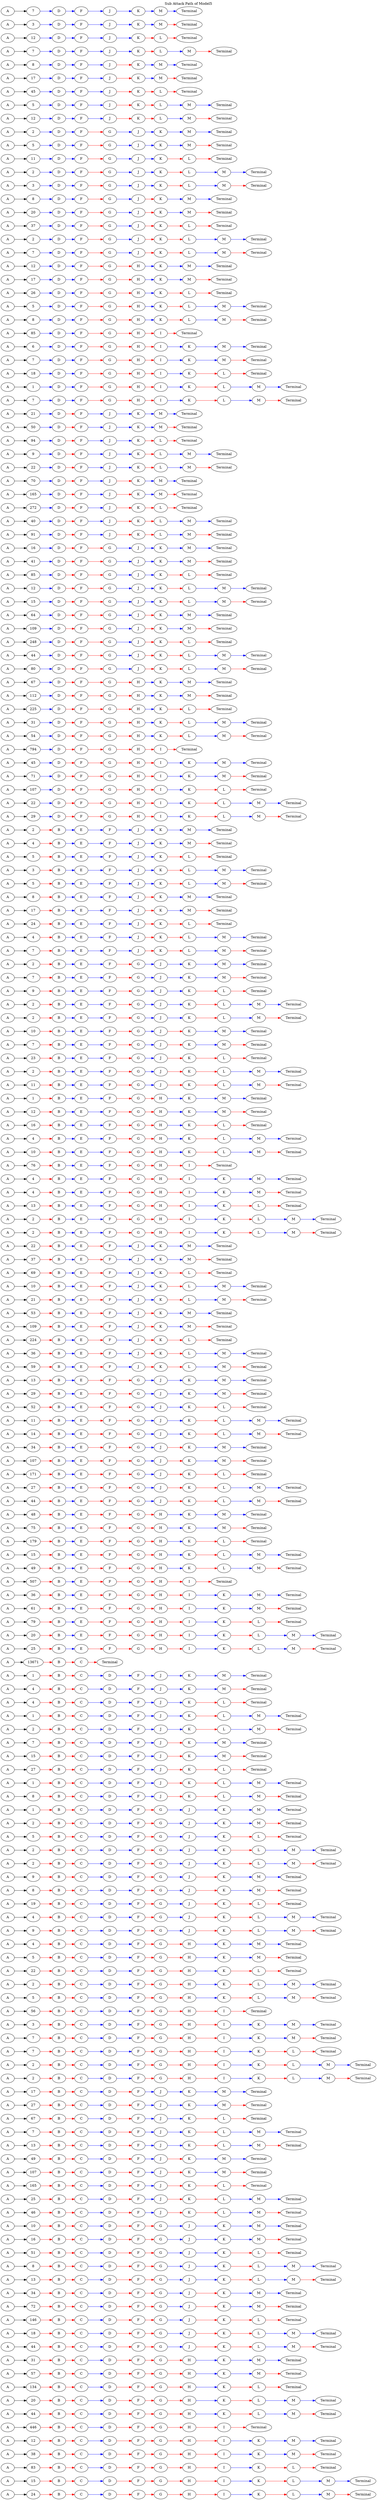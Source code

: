 // Sub Attack Path
digraph SubAttackPathModel {
	graph [label="Sub Attack Path of Model5" labelloc=t rankdir=LR]
	A1 [label=A]
	number_of_attack1 [label=24]
	A1 -> number_of_attack1
	B1 [label=B]
	number_of_attack1 -> B1 [color=red]
	C1 [label=C]
	B1 -> C1 [color=red]
	D1 [label=D]
	C1 -> D1 [color=blue]
	F1 [label=F]
	D1 -> F1 [color=red]
	G1 [label=G]
	F1 -> G1 [color=red]
	H1 [label=H]
	G1 -> H1 [color=red]
	I1 [label=I]
	H1 -> I1 [color=red]
	K1 [label=K]
	I1 -> K1 [color=blue]
	L1 [label=L]
	K1 -> L1 [color=red]
	M1 [label=M]
	L1 -> M1 [color=blue]
	Terminal1 [label=Terminal]
	M1 -> Terminal1 [color=red]
	A2 [label=A]
	number_of_attack2 [label=15]
	A2 -> number_of_attack2
	B2 [label=B]
	number_of_attack2 -> B2 [color=red]
	C2 [label=C]
	B2 -> C2 [color=red]
	D2 [label=D]
	C2 -> D2 [color=blue]
	F2 [label=F]
	D2 -> F2 [color=red]
	G2 [label=G]
	F2 -> G2 [color=red]
	H2 [label=H]
	G2 -> H2 [color=red]
	I2 [label=I]
	H2 -> I2 [color=red]
	K2 [label=K]
	I2 -> K2 [color=blue]
	L2 [label=L]
	K2 -> L2 [color=red]
	M2 [label=M]
	L2 -> M2 [color=blue]
	Terminal2 [label=Terminal]
	M2 -> Terminal2 [color=blue]
	A3 [label=A]
	number_of_attack3 [label=83]
	A3 -> number_of_attack3
	B3 [label=B]
	number_of_attack3 -> B3 [color=red]
	C3 [label=C]
	B3 -> C3 [color=red]
	D3 [label=D]
	C3 -> D3 [color=blue]
	F3 [label=F]
	D3 -> F3 [color=red]
	G3 [label=G]
	F3 -> G3 [color=red]
	H3 [label=H]
	G3 -> H3 [color=red]
	I3 [label=I]
	H3 -> I3 [color=red]
	K3 [label=K]
	I3 -> K3 [color=blue]
	L3 [label=L]
	K3 -> L3 [color=red]
	Terminal3 [label=Terminal]
	L3 -> Terminal3 [color=red]
	A4 [label=A]
	number_of_attack4 [label=38]
	A4 -> number_of_attack4
	B4 [label=B]
	number_of_attack4 -> B4 [color=red]
	C4 [label=C]
	B4 -> C4 [color=red]
	D4 [label=D]
	C4 -> D4 [color=blue]
	F4 [label=F]
	D4 -> F4 [color=red]
	G4 [label=G]
	F4 -> G4 [color=red]
	H4 [label=H]
	G4 -> H4 [color=red]
	I4 [label=I]
	H4 -> I4 [color=red]
	K4 [label=K]
	I4 -> K4 [color=blue]
	M4 [label=M]
	K4 -> M4 [color=blue]
	Terminal4 [label=Terminal]
	M4 -> Terminal4 [color=red]
	A5 [label=A]
	number_of_attack5 [label=12]
	A5 -> number_of_attack5
	B5 [label=B]
	number_of_attack5 -> B5 [color=red]
	C5 [label=C]
	B5 -> C5 [color=red]
	D5 [label=D]
	C5 -> D5 [color=blue]
	F5 [label=F]
	D5 -> F5 [color=red]
	G5 [label=G]
	F5 -> G5 [color=red]
	H5 [label=H]
	G5 -> H5 [color=red]
	I5 [label=I]
	H5 -> I5 [color=red]
	K5 [label=K]
	I5 -> K5 [color=blue]
	M5 [label=M]
	K5 -> M5 [color=blue]
	Terminal5 [label=Terminal]
	M5 -> Terminal5 [color=blue]
	A6 [label=A]
	number_of_attack6 [label=446]
	A6 -> number_of_attack6
	B6 [label=B]
	number_of_attack6 -> B6 [color=red]
	C6 [label=C]
	B6 -> C6 [color=red]
	D6 [label=D]
	C6 -> D6 [color=blue]
	F6 [label=F]
	D6 -> F6 [color=red]
	G6 [label=G]
	F6 -> G6 [color=red]
	H6 [label=H]
	G6 -> H6 [color=red]
	I6 [label=I]
	H6 -> I6 [color=red]
	Terminal6 [label=Terminal]
	I6 -> Terminal6 [color=red]
	A7 [label=A]
	number_of_attack7 [label=44]
	A7 -> number_of_attack7
	B7 [label=B]
	number_of_attack7 -> B7 [color=red]
	C7 [label=C]
	B7 -> C7 [color=red]
	D7 [label=D]
	C7 -> D7 [color=blue]
	F7 [label=F]
	D7 -> F7 [color=red]
	G7 [label=G]
	F7 -> G7 [color=red]
	H7 [label=H]
	G7 -> H7 [color=red]
	K7 [label=K]
	H7 -> K7 [color=blue]
	L7 [label=L]
	K7 -> L7 [color=red]
	M7 [label=M]
	L7 -> M7 [color=blue]
	Terminal7 [label=Terminal]
	M7 -> Terminal7 [color=red]
	A8 [label=A]
	number_of_attack8 [label=20]
	A8 -> number_of_attack8
	B8 [label=B]
	number_of_attack8 -> B8 [color=red]
	C8 [label=C]
	B8 -> C8 [color=red]
	D8 [label=D]
	C8 -> D8 [color=blue]
	F8 [label=F]
	D8 -> F8 [color=red]
	G8 [label=G]
	F8 -> G8 [color=red]
	H8 [label=H]
	G8 -> H8 [color=red]
	K8 [label=K]
	H8 -> K8 [color=blue]
	L8 [label=L]
	K8 -> L8 [color=red]
	M8 [label=M]
	L8 -> M8 [color=blue]
	Terminal8 [label=Terminal]
	M8 -> Terminal8 [color=blue]
	A9 [label=A]
	number_of_attack9 [label=134]
	A9 -> number_of_attack9
	B9 [label=B]
	number_of_attack9 -> B9 [color=red]
	C9 [label=C]
	B9 -> C9 [color=red]
	D9 [label=D]
	C9 -> D9 [color=blue]
	F9 [label=F]
	D9 -> F9 [color=red]
	G9 [label=G]
	F9 -> G9 [color=red]
	H9 [label=H]
	G9 -> H9 [color=red]
	K9 [label=K]
	H9 -> K9 [color=blue]
	L9 [label=L]
	K9 -> L9 [color=red]
	Terminal9 [label=Terminal]
	L9 -> Terminal9 [color=red]
	A10 [label=A]
	number_of_attack10 [label=57]
	A10 -> number_of_attack10
	B10 [label=B]
	number_of_attack10 -> B10 [color=red]
	C10 [label=C]
	B10 -> C10 [color=red]
	D10 [label=D]
	C10 -> D10 [color=blue]
	F10 [label=F]
	D10 -> F10 [color=red]
	G10 [label=G]
	F10 -> G10 [color=red]
	H10 [label=H]
	G10 -> H10 [color=red]
	K10 [label=K]
	H10 -> K10 [color=blue]
	M10 [label=M]
	K10 -> M10 [color=blue]
	Terminal10 [label=Terminal]
	M10 -> Terminal10 [color=red]
	A11 [label=A]
	number_of_attack11 [label=31]
	A11 -> number_of_attack11
	B11 [label=B]
	number_of_attack11 -> B11 [color=red]
	C11 [label=C]
	B11 -> C11 [color=red]
	D11 [label=D]
	C11 -> D11 [color=blue]
	F11 [label=F]
	D11 -> F11 [color=red]
	G11 [label=G]
	F11 -> G11 [color=red]
	H11 [label=H]
	G11 -> H11 [color=red]
	K11 [label=K]
	H11 -> K11 [color=blue]
	M11 [label=M]
	K11 -> M11 [color=blue]
	Terminal11 [label=Terminal]
	M11 -> Terminal11 [color=blue]
	A12 [label=A]
	number_of_attack12 [label=44]
	A12 -> number_of_attack12
	B12 [label=B]
	number_of_attack12 -> B12 [color=red]
	C12 [label=C]
	B12 -> C12 [color=red]
	D12 [label=D]
	C12 -> D12 [color=blue]
	F12 [label=F]
	D12 -> F12 [color=red]
	G12 [label=G]
	F12 -> G12 [color=red]
	J12 [label=J]
	G12 -> J12 [color=blue]
	K12 [label=K]
	J12 -> K12 [color=red]
	L12 [label=L]
	K12 -> L12 [color=red]
	M12 [label=M]
	L12 -> M12 [color=blue]
	Terminal12 [label=Terminal]
	M12 -> Terminal12 [color=red]
	A13 [label=A]
	number_of_attack13 [label=18]
	A13 -> number_of_attack13
	B13 [label=B]
	number_of_attack13 -> B13 [color=red]
	C13 [label=C]
	B13 -> C13 [color=red]
	D13 [label=D]
	C13 -> D13 [color=blue]
	F13 [label=F]
	D13 -> F13 [color=red]
	G13 [label=G]
	F13 -> G13 [color=red]
	J13 [label=J]
	G13 -> J13 [color=blue]
	K13 [label=K]
	J13 -> K13 [color=red]
	L13 [label=L]
	K13 -> L13 [color=red]
	M13 [label=M]
	L13 -> M13 [color=blue]
	Terminal13 [label=Terminal]
	M13 -> Terminal13 [color=blue]
	A14 [label=A]
	number_of_attack14 [label=146]
	A14 -> number_of_attack14
	B14 [label=B]
	number_of_attack14 -> B14 [color=red]
	C14 [label=C]
	B14 -> C14 [color=red]
	D14 [label=D]
	C14 -> D14 [color=blue]
	F14 [label=F]
	D14 -> F14 [color=red]
	G14 [label=G]
	F14 -> G14 [color=red]
	J14 [label=J]
	G14 -> J14 [color=blue]
	K14 [label=K]
	J14 -> K14 [color=red]
	L14 [label=L]
	K14 -> L14 [color=red]
	Terminal14 [label=Terminal]
	L14 -> Terminal14 [color=red]
	A15 [label=A]
	number_of_attack15 [label=72]
	A15 -> number_of_attack15
	B15 [label=B]
	number_of_attack15 -> B15 [color=red]
	C15 [label=C]
	B15 -> C15 [color=red]
	D15 [label=D]
	C15 -> D15 [color=blue]
	F15 [label=F]
	D15 -> F15 [color=red]
	G15 [label=G]
	F15 -> G15 [color=red]
	J15 [label=J]
	G15 -> J15 [color=blue]
	K15 [label=K]
	J15 -> K15 [color=red]
	M15 [label=M]
	K15 -> M15 [color=blue]
	Terminal15 [label=Terminal]
	M15 -> Terminal15 [color=red]
	A16 [label=A]
	number_of_attack16 [label=34]
	A16 -> number_of_attack16
	B16 [label=B]
	number_of_attack16 -> B16 [color=red]
	C16 [label=C]
	B16 -> C16 [color=red]
	D16 [label=D]
	C16 -> D16 [color=blue]
	F16 [label=F]
	D16 -> F16 [color=red]
	G16 [label=G]
	F16 -> G16 [color=red]
	J16 [label=J]
	G16 -> J16 [color=blue]
	K16 [label=K]
	J16 -> K16 [color=red]
	M16 [label=M]
	K16 -> M16 [color=blue]
	Terminal16 [label=Terminal]
	M16 -> Terminal16 [color=blue]
	A17 [label=A]
	number_of_attack17 [label=13]
	A17 -> number_of_attack17
	B17 [label=B]
	number_of_attack17 -> B17 [color=red]
	C17 [label=C]
	B17 -> C17 [color=red]
	D17 [label=D]
	C17 -> D17 [color=blue]
	F17 [label=F]
	D17 -> F17 [color=red]
	G17 [label=G]
	F17 -> G17 [color=red]
	J17 [label=J]
	G17 -> J17 [color=blue]
	K17 [label=K]
	J17 -> K17 [color=blue]
	L17 [label=L]
	K17 -> L17 [color=red]
	M17 [label=M]
	L17 -> M17 [color=blue]
	Terminal17 [label=Terminal]
	M17 -> Terminal17 [color=red]
	A18 [label=A]
	number_of_attack18 [label=8]
	A18 -> number_of_attack18
	B18 [label=B]
	number_of_attack18 -> B18 [color=red]
	C18 [label=C]
	B18 -> C18 [color=red]
	D18 [label=D]
	C18 -> D18 [color=blue]
	F18 [label=F]
	D18 -> F18 [color=red]
	G18 [label=G]
	F18 -> G18 [color=red]
	J18 [label=J]
	G18 -> J18 [color=blue]
	K18 [label=K]
	J18 -> K18 [color=blue]
	L18 [label=L]
	K18 -> L18 [color=red]
	M18 [label=M]
	L18 -> M18 [color=blue]
	Terminal18 [label=Terminal]
	M18 -> Terminal18 [color=blue]
	A19 [label=A]
	number_of_attack19 [label=51]
	A19 -> number_of_attack19
	B19 [label=B]
	number_of_attack19 -> B19 [color=red]
	C19 [label=C]
	B19 -> C19 [color=red]
	D19 [label=D]
	C19 -> D19 [color=blue]
	F19 [label=F]
	D19 -> F19 [color=red]
	G19 [label=G]
	F19 -> G19 [color=red]
	J19 [label=J]
	G19 -> J19 [color=blue]
	K19 [label=K]
	J19 -> K19 [color=blue]
	L19 [label=L]
	K19 -> L19 [color=red]
	Terminal19 [label=Terminal]
	L19 -> Terminal19 [color=red]
	A20 [label=A]
	number_of_attack20 [label=16]
	A20 -> number_of_attack20
	B20 [label=B]
	number_of_attack20 -> B20 [color=red]
	C20 [label=C]
	B20 -> C20 [color=red]
	D20 [label=D]
	C20 -> D20 [color=blue]
	F20 [label=F]
	D20 -> F20 [color=red]
	G20 [label=G]
	F20 -> G20 [color=red]
	J20 [label=J]
	G20 -> J20 [color=blue]
	K20 [label=K]
	J20 -> K20 [color=blue]
	M20 [label=M]
	K20 -> M20 [color=blue]
	Terminal20 [label=Terminal]
	M20 -> Terminal20 [color=red]
	A21 [label=A]
	number_of_attack21 [label=10]
	A21 -> number_of_attack21
	B21 [label=B]
	number_of_attack21 -> B21 [color=red]
	C21 [label=C]
	B21 -> C21 [color=red]
	D21 [label=D]
	C21 -> D21 [color=blue]
	F21 [label=F]
	D21 -> F21 [color=red]
	G21 [label=G]
	F21 -> G21 [color=red]
	J21 [label=J]
	G21 -> J21 [color=blue]
	K21 [label=K]
	J21 -> K21 [color=blue]
	M21 [label=M]
	K21 -> M21 [color=blue]
	Terminal21 [label=Terminal]
	M21 -> Terminal21 [color=blue]
	A22 [label=A]
	number_of_attack22 [label=46]
	A22 -> number_of_attack22
	B22 [label=B]
	number_of_attack22 -> B22 [color=red]
	C22 [label=C]
	B22 -> C22 [color=red]
	D22 [label=D]
	C22 -> D22 [color=blue]
	F22 [label=F]
	D22 -> F22 [color=red]
	J22 [label=J]
	F22 -> J22 [color=blue]
	K22 [label=K]
	J22 -> K22 [color=red]
	L22 [label=L]
	K22 -> L22 [color=red]
	M22 [label=M]
	L22 -> M22 [color=blue]
	Terminal22 [label=Terminal]
	M22 -> Terminal22 [color=red]
	A23 [label=A]
	number_of_attack23 [label=25]
	A23 -> number_of_attack23
	B23 [label=B]
	number_of_attack23 -> B23 [color=red]
	C23 [label=C]
	B23 -> C23 [color=red]
	D23 [label=D]
	C23 -> D23 [color=blue]
	F23 [label=F]
	D23 -> F23 [color=red]
	J23 [label=J]
	F23 -> J23 [color=blue]
	K23 [label=K]
	J23 -> K23 [color=red]
	L23 [label=L]
	K23 -> L23 [color=red]
	M23 [label=M]
	L23 -> M23 [color=blue]
	Terminal23 [label=Terminal]
	M23 -> Terminal23 [color=blue]
	A24 [label=A]
	number_of_attack24 [label=165]
	A24 -> number_of_attack24
	B24 [label=B]
	number_of_attack24 -> B24 [color=red]
	C24 [label=C]
	B24 -> C24 [color=red]
	D24 [label=D]
	C24 -> D24 [color=blue]
	F24 [label=F]
	D24 -> F24 [color=red]
	J24 [label=J]
	F24 -> J24 [color=blue]
	K24 [label=K]
	J24 -> K24 [color=red]
	L24 [label=L]
	K24 -> L24 [color=red]
	Terminal24 [label=Terminal]
	L24 -> Terminal24 [color=red]
	A25 [label=A]
	number_of_attack25 [label=107]
	A25 -> number_of_attack25
	B25 [label=B]
	number_of_attack25 -> B25 [color=red]
	C25 [label=C]
	B25 -> C25 [color=red]
	D25 [label=D]
	C25 -> D25 [color=blue]
	F25 [label=F]
	D25 -> F25 [color=red]
	J25 [label=J]
	F25 -> J25 [color=blue]
	K25 [label=K]
	J25 -> K25 [color=red]
	M25 [label=M]
	K25 -> M25 [color=blue]
	Terminal25 [label=Terminal]
	M25 -> Terminal25 [color=red]
	A26 [label=A]
	number_of_attack26 [label=49]
	A26 -> number_of_attack26
	B26 [label=B]
	number_of_attack26 -> B26 [color=red]
	C26 [label=C]
	B26 -> C26 [color=red]
	D26 [label=D]
	C26 -> D26 [color=blue]
	F26 [label=F]
	D26 -> F26 [color=red]
	J26 [label=J]
	F26 -> J26 [color=blue]
	K26 [label=K]
	J26 -> K26 [color=red]
	M26 [label=M]
	K26 -> M26 [color=blue]
	Terminal26 [label=Terminal]
	M26 -> Terminal26 [color=blue]
	A27 [label=A]
	number_of_attack27 [label=13]
	A27 -> number_of_attack27
	B27 [label=B]
	number_of_attack27 -> B27 [color=red]
	C27 [label=C]
	B27 -> C27 [color=red]
	D27 [label=D]
	C27 -> D27 [color=blue]
	F27 [label=F]
	D27 -> F27 [color=red]
	J27 [label=J]
	F27 -> J27 [color=blue]
	K27 [label=K]
	J27 -> K27 [color=blue]
	L27 [label=L]
	K27 -> L27 [color=red]
	M27 [label=M]
	L27 -> M27 [color=blue]
	Terminal27 [label=Terminal]
	M27 -> Terminal27 [color=red]
	A28 [label=A]
	number_of_attack28 [label=7]
	A28 -> number_of_attack28
	B28 [label=B]
	number_of_attack28 -> B28 [color=red]
	C28 [label=C]
	B28 -> C28 [color=red]
	D28 [label=D]
	C28 -> D28 [color=blue]
	F28 [label=F]
	D28 -> F28 [color=red]
	J28 [label=J]
	F28 -> J28 [color=blue]
	K28 [label=K]
	J28 -> K28 [color=blue]
	L28 [label=L]
	K28 -> L28 [color=red]
	M28 [label=M]
	L28 -> M28 [color=blue]
	Terminal28 [label=Terminal]
	M28 -> Terminal28 [color=blue]
	A29 [label=A]
	number_of_attack29 [label=67]
	A29 -> number_of_attack29
	B29 [label=B]
	number_of_attack29 -> B29 [color=red]
	C29 [label=C]
	B29 -> C29 [color=red]
	D29 [label=D]
	C29 -> D29 [color=blue]
	F29 [label=F]
	D29 -> F29 [color=red]
	J29 [label=J]
	F29 -> J29 [color=blue]
	K29 [label=K]
	J29 -> K29 [color=blue]
	L29 [label=L]
	K29 -> L29 [color=red]
	Terminal29 [label=Terminal]
	L29 -> Terminal29 [color=red]
	A30 [label=A]
	number_of_attack30 [label=27]
	A30 -> number_of_attack30
	B30 [label=B]
	number_of_attack30 -> B30 [color=red]
	C30 [label=C]
	B30 -> C30 [color=red]
	D30 [label=D]
	C30 -> D30 [color=blue]
	F30 [label=F]
	D30 -> F30 [color=red]
	J30 [label=J]
	F30 -> J30 [color=blue]
	K30 [label=K]
	J30 -> K30 [color=blue]
	M30 [label=M]
	K30 -> M30 [color=blue]
	Terminal30 [label=Terminal]
	M30 -> Terminal30 [color=red]
	A31 [label=A]
	number_of_attack31 [label=17]
	A31 -> number_of_attack31
	B31 [label=B]
	number_of_attack31 -> B31 [color=red]
	C31 [label=C]
	B31 -> C31 [color=red]
	D31 [label=D]
	C31 -> D31 [color=blue]
	F31 [label=F]
	D31 -> F31 [color=red]
	J31 [label=J]
	F31 -> J31 [color=blue]
	K31 [label=K]
	J31 -> K31 [color=blue]
	M31 [label=M]
	K31 -> M31 [color=blue]
	Terminal31 [label=Terminal]
	M31 -> Terminal31 [color=blue]
	A32 [label=A]
	number_of_attack32 [label=2]
	A32 -> number_of_attack32
	B32 [label=B]
	number_of_attack32 -> B32 [color=red]
	C32 [label=C]
	B32 -> C32 [color=red]
	D32 [label=D]
	C32 -> D32 [color=blue]
	F32 [label=F]
	D32 -> F32 [color=blue]
	G32 [label=G]
	F32 -> G32 [color=red]
	H32 [label=H]
	G32 -> H32 [color=red]
	I32 [label=I]
	H32 -> I32 [color=red]
	K32 [label=K]
	I32 -> K32 [color=blue]
	L32 [label=L]
	K32 -> L32 [color=red]
	M32 [label=M]
	L32 -> M32 [color=blue]
	Terminal32 [label=Terminal]
	M32 -> Terminal32 [color=red]
	A33 [label=A]
	number_of_attack33 [label=2]
	A33 -> number_of_attack33
	B33 [label=B]
	number_of_attack33 -> B33 [color=red]
	C33 [label=C]
	B33 -> C33 [color=red]
	D33 [label=D]
	C33 -> D33 [color=blue]
	F33 [label=F]
	D33 -> F33 [color=blue]
	G33 [label=G]
	F33 -> G33 [color=red]
	H33 [label=H]
	G33 -> H33 [color=red]
	I33 [label=I]
	H33 -> I33 [color=red]
	K33 [label=K]
	I33 -> K33 [color=blue]
	L33 [label=L]
	K33 -> L33 [color=red]
	M33 [label=M]
	L33 -> M33 [color=blue]
	Terminal33 [label=Terminal]
	M33 -> Terminal33 [color=blue]
	A34 [label=A]
	number_of_attack34 [label=7]
	A34 -> number_of_attack34
	B34 [label=B]
	number_of_attack34 -> B34 [color=red]
	C34 [label=C]
	B34 -> C34 [color=red]
	D34 [label=D]
	C34 -> D34 [color=blue]
	F34 [label=F]
	D34 -> F34 [color=blue]
	G34 [label=G]
	F34 -> G34 [color=red]
	H34 [label=H]
	G34 -> H34 [color=red]
	I34 [label=I]
	H34 -> I34 [color=red]
	K34 [label=K]
	I34 -> K34 [color=blue]
	L34 [label=L]
	K34 -> L34 [color=red]
	Terminal34 [label=Terminal]
	L34 -> Terminal34 [color=red]
	A35 [label=A]
	number_of_attack35 [label=7]
	A35 -> number_of_attack35
	B35 [label=B]
	number_of_attack35 -> B35 [color=red]
	C35 [label=C]
	B35 -> C35 [color=red]
	D35 [label=D]
	C35 -> D35 [color=blue]
	F35 [label=F]
	D35 -> F35 [color=blue]
	G35 [label=G]
	F35 -> G35 [color=red]
	H35 [label=H]
	G35 -> H35 [color=red]
	I35 [label=I]
	H35 -> I35 [color=red]
	K35 [label=K]
	I35 -> K35 [color=blue]
	M35 [label=M]
	K35 -> M35 [color=blue]
	Terminal35 [label=Terminal]
	M35 -> Terminal35 [color=red]
	A36 [label=A]
	number_of_attack36 [label=3]
	A36 -> number_of_attack36
	B36 [label=B]
	number_of_attack36 -> B36 [color=red]
	C36 [label=C]
	B36 -> C36 [color=red]
	D36 [label=D]
	C36 -> D36 [color=blue]
	F36 [label=F]
	D36 -> F36 [color=blue]
	G36 [label=G]
	F36 -> G36 [color=red]
	H36 [label=H]
	G36 -> H36 [color=red]
	I36 [label=I]
	H36 -> I36 [color=red]
	K36 [label=K]
	I36 -> K36 [color=blue]
	M36 [label=M]
	K36 -> M36 [color=blue]
	Terminal36 [label=Terminal]
	M36 -> Terminal36 [color=blue]
	A37 [label=A]
	number_of_attack37 [label=56]
	A37 -> number_of_attack37
	B37 [label=B]
	number_of_attack37 -> B37 [color=red]
	C37 [label=C]
	B37 -> C37 [color=red]
	D37 [label=D]
	C37 -> D37 [color=blue]
	F37 [label=F]
	D37 -> F37 [color=blue]
	G37 [label=G]
	F37 -> G37 [color=red]
	H37 [label=H]
	G37 -> H37 [color=red]
	I37 [label=I]
	H37 -> I37 [color=red]
	Terminal37 [label=Terminal]
	I37 -> Terminal37 [color=red]
	A38 [label=A]
	number_of_attack38 [label=5]
	A38 -> number_of_attack38
	B38 [label=B]
	number_of_attack38 -> B38 [color=red]
	C38 [label=C]
	B38 -> C38 [color=red]
	D38 [label=D]
	C38 -> D38 [color=blue]
	F38 [label=F]
	D38 -> F38 [color=blue]
	G38 [label=G]
	F38 -> G38 [color=red]
	H38 [label=H]
	G38 -> H38 [color=red]
	K38 [label=K]
	H38 -> K38 [color=blue]
	L38 [label=L]
	K38 -> L38 [color=red]
	M38 [label=M]
	L38 -> M38 [color=blue]
	Terminal38 [label=Terminal]
	M38 -> Terminal38 [color=red]
	A39 [label=A]
	number_of_attack39 [label=2]
	A39 -> number_of_attack39
	B39 [label=B]
	number_of_attack39 -> B39 [color=red]
	C39 [label=C]
	B39 -> C39 [color=red]
	D39 [label=D]
	C39 -> D39 [color=blue]
	F39 [label=F]
	D39 -> F39 [color=blue]
	G39 [label=G]
	F39 -> G39 [color=red]
	H39 [label=H]
	G39 -> H39 [color=red]
	K39 [label=K]
	H39 -> K39 [color=blue]
	L39 [label=L]
	K39 -> L39 [color=red]
	M39 [label=M]
	L39 -> M39 [color=blue]
	Terminal39 [label=Terminal]
	M39 -> Terminal39 [color=blue]
	A40 [label=A]
	number_of_attack40 [label=22]
	A40 -> number_of_attack40
	B40 [label=B]
	number_of_attack40 -> B40 [color=red]
	C40 [label=C]
	B40 -> C40 [color=red]
	D40 [label=D]
	C40 -> D40 [color=blue]
	F40 [label=F]
	D40 -> F40 [color=blue]
	G40 [label=G]
	F40 -> G40 [color=red]
	H40 [label=H]
	G40 -> H40 [color=red]
	K40 [label=K]
	H40 -> K40 [color=blue]
	L40 [label=L]
	K40 -> L40 [color=red]
	Terminal40 [label=Terminal]
	L40 -> Terminal40 [color=red]
	A41 [label=A]
	number_of_attack41 [label=5]
	A41 -> number_of_attack41
	B41 [label=B]
	number_of_attack41 -> B41 [color=red]
	C41 [label=C]
	B41 -> C41 [color=red]
	D41 [label=D]
	C41 -> D41 [color=blue]
	F41 [label=F]
	D41 -> F41 [color=blue]
	G41 [label=G]
	F41 -> G41 [color=red]
	H41 [label=H]
	G41 -> H41 [color=red]
	K41 [label=K]
	H41 -> K41 [color=blue]
	M41 [label=M]
	K41 -> M41 [color=blue]
	Terminal41 [label=Terminal]
	M41 -> Terminal41 [color=red]
	A42 [label=A]
	number_of_attack42 [label=4]
	A42 -> number_of_attack42
	B42 [label=B]
	number_of_attack42 -> B42 [color=red]
	C42 [label=C]
	B42 -> C42 [color=red]
	D42 [label=D]
	C42 -> D42 [color=blue]
	F42 [label=F]
	D42 -> F42 [color=blue]
	G42 [label=G]
	F42 -> G42 [color=red]
	H42 [label=H]
	G42 -> H42 [color=red]
	K42 [label=K]
	H42 -> K42 [color=blue]
	M42 [label=M]
	K42 -> M42 [color=blue]
	Terminal42 [label=Terminal]
	M42 -> Terminal42 [color=blue]
	A43 [label=A]
	number_of_attack43 [label=9]
	A43 -> number_of_attack43
	B43 [label=B]
	number_of_attack43 -> B43 [color=red]
	C43 [label=C]
	B43 -> C43 [color=red]
	D43 [label=D]
	C43 -> D43 [color=blue]
	F43 [label=F]
	D43 -> F43 [color=blue]
	G43 [label=G]
	F43 -> G43 [color=red]
	J43 [label=J]
	G43 -> J43 [color=blue]
	K43 [label=K]
	J43 -> K43 [color=red]
	L43 [label=L]
	K43 -> L43 [color=red]
	M43 [label=M]
	L43 -> M43 [color=blue]
	Terminal43 [label=Terminal]
	M43 -> Terminal43 [color=red]
	A44 [label=A]
	number_of_attack44 [label=4]
	A44 -> number_of_attack44
	B44 [label=B]
	number_of_attack44 -> B44 [color=red]
	C44 [label=C]
	B44 -> C44 [color=red]
	D44 [label=D]
	C44 -> D44 [color=blue]
	F44 [label=F]
	D44 -> F44 [color=blue]
	G44 [label=G]
	F44 -> G44 [color=red]
	J44 [label=J]
	G44 -> J44 [color=blue]
	K44 [label=K]
	J44 -> K44 [color=red]
	L44 [label=L]
	K44 -> L44 [color=red]
	M44 [label=M]
	L44 -> M44 [color=blue]
	Terminal44 [label=Terminal]
	M44 -> Terminal44 [color=blue]
	A45 [label=A]
	number_of_attack45 [label=19]
	A45 -> number_of_attack45
	B45 [label=B]
	number_of_attack45 -> B45 [color=red]
	C45 [label=C]
	B45 -> C45 [color=red]
	D45 [label=D]
	C45 -> D45 [color=blue]
	F45 [label=F]
	D45 -> F45 [color=blue]
	G45 [label=G]
	F45 -> G45 [color=red]
	J45 [label=J]
	G45 -> J45 [color=blue]
	K45 [label=K]
	J45 -> K45 [color=red]
	L45 [label=L]
	K45 -> L45 [color=red]
	Terminal45 [label=Terminal]
	L45 -> Terminal45 [color=red]
	A46 [label=A]
	number_of_attack46 [label=8]
	A46 -> number_of_attack46
	B46 [label=B]
	number_of_attack46 -> B46 [color=red]
	C46 [label=C]
	B46 -> C46 [color=red]
	D46 [label=D]
	C46 -> D46 [color=blue]
	F46 [label=F]
	D46 -> F46 [color=blue]
	G46 [label=G]
	F46 -> G46 [color=red]
	J46 [label=J]
	G46 -> J46 [color=blue]
	K46 [label=K]
	J46 -> K46 [color=red]
	M46 [label=M]
	K46 -> M46 [color=blue]
	Terminal46 [label=Terminal]
	M46 -> Terminal46 [color=red]
	A47 [label=A]
	number_of_attack47 [label=9]
	A47 -> number_of_attack47
	B47 [label=B]
	number_of_attack47 -> B47 [color=red]
	C47 [label=C]
	B47 -> C47 [color=red]
	D47 [label=D]
	C47 -> D47 [color=blue]
	F47 [label=F]
	D47 -> F47 [color=blue]
	G47 [label=G]
	F47 -> G47 [color=red]
	J47 [label=J]
	G47 -> J47 [color=blue]
	K47 [label=K]
	J47 -> K47 [color=red]
	M47 [label=M]
	K47 -> M47 [color=blue]
	Terminal47 [label=Terminal]
	M47 -> Terminal47 [color=blue]
	A48 [label=A]
	number_of_attack48 [label=2]
	A48 -> number_of_attack48
	B48 [label=B]
	number_of_attack48 -> B48 [color=red]
	C48 [label=C]
	B48 -> C48 [color=red]
	D48 [label=D]
	C48 -> D48 [color=blue]
	F48 [label=F]
	D48 -> F48 [color=blue]
	G48 [label=G]
	F48 -> G48 [color=red]
	J48 [label=J]
	G48 -> J48 [color=blue]
	K48 [label=K]
	J48 -> K48 [color=blue]
	L48 [label=L]
	K48 -> L48 [color=red]
	M48 [label=M]
	L48 -> M48 [color=blue]
	Terminal48 [label=Terminal]
	M48 -> Terminal48 [color=red]
	A49 [label=A]
	number_of_attack49 [label=2]
	A49 -> number_of_attack49
	B49 [label=B]
	number_of_attack49 -> B49 [color=red]
	C49 [label=C]
	B49 -> C49 [color=red]
	D49 [label=D]
	C49 -> D49 [color=blue]
	F49 [label=F]
	D49 -> F49 [color=blue]
	G49 [label=G]
	F49 -> G49 [color=red]
	J49 [label=J]
	G49 -> J49 [color=blue]
	K49 [label=K]
	J49 -> K49 [color=blue]
	L49 [label=L]
	K49 -> L49 [color=red]
	M49 [label=M]
	L49 -> M49 [color=blue]
	Terminal49 [label=Terminal]
	M49 -> Terminal49 [color=blue]
	A50 [label=A]
	number_of_attack50 [label=5]
	A50 -> number_of_attack50
	B50 [label=B]
	number_of_attack50 -> B50 [color=red]
	C50 [label=C]
	B50 -> C50 [color=red]
	D50 [label=D]
	C50 -> D50 [color=blue]
	F50 [label=F]
	D50 -> F50 [color=blue]
	G50 [label=G]
	F50 -> G50 [color=red]
	J50 [label=J]
	G50 -> J50 [color=blue]
	K50 [label=K]
	J50 -> K50 [color=blue]
	L50 [label=L]
	K50 -> L50 [color=red]
	Terminal50 [label=Terminal]
	L50 -> Terminal50 [color=red]
	A51 [label=A]
	number_of_attack51 [label=2]
	A51 -> number_of_attack51
	B51 [label=B]
	number_of_attack51 -> B51 [color=red]
	C51 [label=C]
	B51 -> C51 [color=red]
	D51 [label=D]
	C51 -> D51 [color=blue]
	F51 [label=F]
	D51 -> F51 [color=blue]
	G51 [label=G]
	F51 -> G51 [color=red]
	J51 [label=J]
	G51 -> J51 [color=blue]
	K51 [label=K]
	J51 -> K51 [color=blue]
	M51 [label=M]
	K51 -> M51 [color=blue]
	Terminal51 [label=Terminal]
	M51 -> Terminal51 [color=red]
	A52 [label=A]
	number_of_attack52 [label=1]
	A52 -> number_of_attack52
	B52 [label=B]
	number_of_attack52 -> B52 [color=red]
	C52 [label=C]
	B52 -> C52 [color=red]
	D52 [label=D]
	C52 -> D52 [color=blue]
	F52 [label=F]
	D52 -> F52 [color=blue]
	G52 [label=G]
	F52 -> G52 [color=red]
	J52 [label=J]
	G52 -> J52 [color=blue]
	K52 [label=K]
	J52 -> K52 [color=blue]
	M52 [label=M]
	K52 -> M52 [color=blue]
	Terminal52 [label=Terminal]
	M52 -> Terminal52 [color=blue]
	A53 [label=A]
	number_of_attack53 [label=8]
	A53 -> number_of_attack53
	B53 [label=B]
	number_of_attack53 -> B53 [color=red]
	C53 [label=C]
	B53 -> C53 [color=red]
	D53 [label=D]
	C53 -> D53 [color=blue]
	F53 [label=F]
	D53 -> F53 [color=blue]
	J53 [label=J]
	F53 -> J53 [color=blue]
	K53 [label=K]
	J53 -> K53 [color=red]
	L53 [label=L]
	K53 -> L53 [color=red]
	M53 [label=M]
	L53 -> M53 [color=blue]
	Terminal53 [label=Terminal]
	M53 -> Terminal53 [color=red]
	A54 [label=A]
	number_of_attack54 [label=1]
	A54 -> number_of_attack54
	B54 [label=B]
	number_of_attack54 -> B54 [color=red]
	C54 [label=C]
	B54 -> C54 [color=red]
	D54 [label=D]
	C54 -> D54 [color=blue]
	F54 [label=F]
	D54 -> F54 [color=blue]
	J54 [label=J]
	F54 -> J54 [color=blue]
	K54 [label=K]
	J54 -> K54 [color=red]
	L54 [label=L]
	K54 -> L54 [color=red]
	M54 [label=M]
	L54 -> M54 [color=blue]
	Terminal54 [label=Terminal]
	M54 -> Terminal54 [color=blue]
	A55 [label=A]
	number_of_attack55 [label=27]
	A55 -> number_of_attack55
	B55 [label=B]
	number_of_attack55 -> B55 [color=red]
	C55 [label=C]
	B55 -> C55 [color=red]
	D55 [label=D]
	C55 -> D55 [color=blue]
	F55 [label=F]
	D55 -> F55 [color=blue]
	J55 [label=J]
	F55 -> J55 [color=blue]
	K55 [label=K]
	J55 -> K55 [color=red]
	L55 [label=L]
	K55 -> L55 [color=red]
	Terminal55 [label=Terminal]
	L55 -> Terminal55 [color=red]
	A56 [label=A]
	number_of_attack56 [label=15]
	A56 -> number_of_attack56
	B56 [label=B]
	number_of_attack56 -> B56 [color=red]
	C56 [label=C]
	B56 -> C56 [color=red]
	D56 [label=D]
	C56 -> D56 [color=blue]
	F56 [label=F]
	D56 -> F56 [color=blue]
	J56 [label=J]
	F56 -> J56 [color=blue]
	K56 [label=K]
	J56 -> K56 [color=red]
	M56 [label=M]
	K56 -> M56 [color=blue]
	Terminal56 [label=Terminal]
	M56 -> Terminal56 [color=red]
	A57 [label=A]
	number_of_attack57 [label=7]
	A57 -> number_of_attack57
	B57 [label=B]
	number_of_attack57 -> B57 [color=red]
	C57 [label=C]
	B57 -> C57 [color=red]
	D57 [label=D]
	C57 -> D57 [color=blue]
	F57 [label=F]
	D57 -> F57 [color=blue]
	J57 [label=J]
	F57 -> J57 [color=blue]
	K57 [label=K]
	J57 -> K57 [color=red]
	M57 [label=M]
	K57 -> M57 [color=blue]
	Terminal57 [label=Terminal]
	M57 -> Terminal57 [color=blue]
	A58 [label=A]
	number_of_attack58 [label=2]
	A58 -> number_of_attack58
	B58 [label=B]
	number_of_attack58 -> B58 [color=red]
	C58 [label=C]
	B58 -> C58 [color=red]
	D58 [label=D]
	C58 -> D58 [color=blue]
	F58 [label=F]
	D58 -> F58 [color=blue]
	J58 [label=J]
	F58 -> J58 [color=blue]
	K58 [label=K]
	J58 -> K58 [color=blue]
	L58 [label=L]
	K58 -> L58 [color=red]
	M58 [label=M]
	L58 -> M58 [color=blue]
	Terminal58 [label=Terminal]
	M58 -> Terminal58 [color=red]
	A59 [label=A]
	number_of_attack59 [label=1]
	A59 -> number_of_attack59
	B59 [label=B]
	number_of_attack59 -> B59 [color=red]
	C59 [label=C]
	B59 -> C59 [color=red]
	D59 [label=D]
	C59 -> D59 [color=blue]
	F59 [label=F]
	D59 -> F59 [color=blue]
	J59 [label=J]
	F59 -> J59 [color=blue]
	K59 [label=K]
	J59 -> K59 [color=blue]
	L59 [label=L]
	K59 -> L59 [color=red]
	M59 [label=M]
	L59 -> M59 [color=blue]
	Terminal59 [label=Terminal]
	M59 -> Terminal59 [color=blue]
	A60 [label=A]
	number_of_attack60 [label=4]
	A60 -> number_of_attack60
	B60 [label=B]
	number_of_attack60 -> B60 [color=red]
	C60 [label=C]
	B60 -> C60 [color=red]
	D60 [label=D]
	C60 -> D60 [color=blue]
	F60 [label=F]
	D60 -> F60 [color=blue]
	J60 [label=J]
	F60 -> J60 [color=blue]
	K60 [label=K]
	J60 -> K60 [color=blue]
	L60 [label=L]
	K60 -> L60 [color=red]
	Terminal60 [label=Terminal]
	L60 -> Terminal60 [color=red]
	A61 [label=A]
	number_of_attack61 [label=4]
	A61 -> number_of_attack61
	B61 [label=B]
	number_of_attack61 -> B61 [color=red]
	C61 [label=C]
	B61 -> C61 [color=red]
	D61 [label=D]
	C61 -> D61 [color=blue]
	F61 [label=F]
	D61 -> F61 [color=blue]
	J61 [label=J]
	F61 -> J61 [color=blue]
	K61 [label=K]
	J61 -> K61 [color=blue]
	M61 [label=M]
	K61 -> M61 [color=blue]
	Terminal61 [label=Terminal]
	M61 -> Terminal61 [color=red]
	A62 [label=A]
	number_of_attack62 [label=1]
	A62 -> number_of_attack62
	B62 [label=B]
	number_of_attack62 -> B62 [color=red]
	C62 [label=C]
	B62 -> C62 [color=red]
	D62 [label=D]
	C62 -> D62 [color=blue]
	F62 [label=F]
	D62 -> F62 [color=blue]
	J62 [label=J]
	F62 -> J62 [color=blue]
	K62 [label=K]
	J62 -> K62 [color=blue]
	M62 [label=M]
	K62 -> M62 [color=blue]
	Terminal62 [label=Terminal]
	M62 -> Terminal62 [color=blue]
	A63 [label=A]
	number_of_attack63 [label=13671]
	A63 -> number_of_attack63
	B63 [label=B]
	number_of_attack63 -> B63 [color=red]
	C63 [label=C]
	B63 -> C63 [color=red]
	Terminal63 [label=Terminal]
	C63 -> Terminal63 [color=red]
	A64 [label=A]
	number_of_attack64 [label=25]
	A64 -> number_of_attack64
	B64 [label=B]
	number_of_attack64 -> B64 [color=red]
	E64 [label=E]
	B64 -> E64 [color=blue]
	F64 [label=F]
	E64 -> F64 [color=red]
	G64 [label=G]
	F64 -> G64 [color=red]
	H64 [label=H]
	G64 -> H64 [color=red]
	I64 [label=I]
	H64 -> I64 [color=red]
	K64 [label=K]
	I64 -> K64 [color=blue]
	L64 [label=L]
	K64 -> L64 [color=red]
	M64 [label=M]
	L64 -> M64 [color=blue]
	Terminal64 [label=Terminal]
	M64 -> Terminal64 [color=red]
	A65 [label=A]
	number_of_attack65 [label=20]
	A65 -> number_of_attack65
	B65 [label=B]
	number_of_attack65 -> B65 [color=red]
	E65 [label=E]
	B65 -> E65 [color=blue]
	F65 [label=F]
	E65 -> F65 [color=red]
	G65 [label=G]
	F65 -> G65 [color=red]
	H65 [label=H]
	G65 -> H65 [color=red]
	I65 [label=I]
	H65 -> I65 [color=red]
	K65 [label=K]
	I65 -> K65 [color=blue]
	L65 [label=L]
	K65 -> L65 [color=red]
	M65 [label=M]
	L65 -> M65 [color=blue]
	Terminal65 [label=Terminal]
	M65 -> Terminal65 [color=blue]
	A66 [label=A]
	number_of_attack66 [label=79]
	A66 -> number_of_attack66
	B66 [label=B]
	number_of_attack66 -> B66 [color=red]
	E66 [label=E]
	B66 -> E66 [color=blue]
	F66 [label=F]
	E66 -> F66 [color=red]
	G66 [label=G]
	F66 -> G66 [color=red]
	H66 [label=H]
	G66 -> H66 [color=red]
	I66 [label=I]
	H66 -> I66 [color=red]
	K66 [label=K]
	I66 -> K66 [color=blue]
	L66 [label=L]
	K66 -> L66 [color=red]
	Terminal66 [label=Terminal]
	L66 -> Terminal66 [color=red]
	A67 [label=A]
	number_of_attack67 [label=61]
	A67 -> number_of_attack67
	B67 [label=B]
	number_of_attack67 -> B67 [color=red]
	E67 [label=E]
	B67 -> E67 [color=blue]
	F67 [label=F]
	E67 -> F67 [color=red]
	G67 [label=G]
	F67 -> G67 [color=red]
	H67 [label=H]
	G67 -> H67 [color=red]
	I67 [label=I]
	H67 -> I67 [color=red]
	K67 [label=K]
	I67 -> K67 [color=blue]
	M67 [label=M]
	K67 -> M67 [color=blue]
	Terminal67 [label=Terminal]
	M67 -> Terminal67 [color=red]
	A68 [label=A]
	number_of_attack68 [label=36]
	A68 -> number_of_attack68
	B68 [label=B]
	number_of_attack68 -> B68 [color=red]
	E68 [label=E]
	B68 -> E68 [color=blue]
	F68 [label=F]
	E68 -> F68 [color=red]
	G68 [label=G]
	F68 -> G68 [color=red]
	H68 [label=H]
	G68 -> H68 [color=red]
	I68 [label=I]
	H68 -> I68 [color=red]
	K68 [label=K]
	I68 -> K68 [color=blue]
	M68 [label=M]
	K68 -> M68 [color=blue]
	Terminal68 [label=Terminal]
	M68 -> Terminal68 [color=blue]
	A69 [label=A]
	number_of_attack69 [label=507]
	A69 -> number_of_attack69
	B69 [label=B]
	number_of_attack69 -> B69 [color=red]
	E69 [label=E]
	B69 -> E69 [color=blue]
	F69 [label=F]
	E69 -> F69 [color=red]
	G69 [label=G]
	F69 -> G69 [color=red]
	H69 [label=H]
	G69 -> H69 [color=red]
	I69 [label=I]
	H69 -> I69 [color=red]
	Terminal69 [label=Terminal]
	I69 -> Terminal69 [color=red]
	A70 [label=A]
	number_of_attack70 [label=49]
	A70 -> number_of_attack70
	B70 [label=B]
	number_of_attack70 -> B70 [color=red]
	E70 [label=E]
	B70 -> E70 [color=blue]
	F70 [label=F]
	E70 -> F70 [color=red]
	G70 [label=G]
	F70 -> G70 [color=red]
	H70 [label=H]
	G70 -> H70 [color=red]
	K70 [label=K]
	H70 -> K70 [color=blue]
	L70 [label=L]
	K70 -> L70 [color=red]
	M70 [label=M]
	L70 -> M70 [color=blue]
	Terminal70 [label=Terminal]
	M70 -> Terminal70 [color=red]
	A71 [label=A]
	number_of_attack71 [label=15]
	A71 -> number_of_attack71
	B71 [label=B]
	number_of_attack71 -> B71 [color=red]
	E71 [label=E]
	B71 -> E71 [color=blue]
	F71 [label=F]
	E71 -> F71 [color=red]
	G71 [label=G]
	F71 -> G71 [color=red]
	H71 [label=H]
	G71 -> H71 [color=red]
	K71 [label=K]
	H71 -> K71 [color=blue]
	L71 [label=L]
	K71 -> L71 [color=red]
	M71 [label=M]
	L71 -> M71 [color=blue]
	Terminal71 [label=Terminal]
	M71 -> Terminal71 [color=blue]
	A72 [label=A]
	number_of_attack72 [label=179]
	A72 -> number_of_attack72
	B72 [label=B]
	number_of_attack72 -> B72 [color=red]
	E72 [label=E]
	B72 -> E72 [color=blue]
	F72 [label=F]
	E72 -> F72 [color=red]
	G72 [label=G]
	F72 -> G72 [color=red]
	H72 [label=H]
	G72 -> H72 [color=red]
	K72 [label=K]
	H72 -> K72 [color=blue]
	L72 [label=L]
	K72 -> L72 [color=red]
	Terminal72 [label=Terminal]
	L72 -> Terminal72 [color=red]
	A73 [label=A]
	number_of_attack73 [label=75]
	A73 -> number_of_attack73
	B73 [label=B]
	number_of_attack73 -> B73 [color=red]
	E73 [label=E]
	B73 -> E73 [color=blue]
	F73 [label=F]
	E73 -> F73 [color=red]
	G73 [label=G]
	F73 -> G73 [color=red]
	H73 [label=H]
	G73 -> H73 [color=red]
	K73 [label=K]
	H73 -> K73 [color=blue]
	M73 [label=M]
	K73 -> M73 [color=blue]
	Terminal73 [label=Terminal]
	M73 -> Terminal73 [color=red]
	A74 [label=A]
	number_of_attack74 [label=48]
	A74 -> number_of_attack74
	B74 [label=B]
	number_of_attack74 -> B74 [color=red]
	E74 [label=E]
	B74 -> E74 [color=blue]
	F74 [label=F]
	E74 -> F74 [color=red]
	G74 [label=G]
	F74 -> G74 [color=red]
	H74 [label=H]
	G74 -> H74 [color=red]
	K74 [label=K]
	H74 -> K74 [color=blue]
	M74 [label=M]
	K74 -> M74 [color=blue]
	Terminal74 [label=Terminal]
	M74 -> Terminal74 [color=blue]
	A75 [label=A]
	number_of_attack75 [label=44]
	A75 -> number_of_attack75
	B75 [label=B]
	number_of_attack75 -> B75 [color=red]
	E75 [label=E]
	B75 -> E75 [color=blue]
	F75 [label=F]
	E75 -> F75 [color=red]
	G75 [label=G]
	F75 -> G75 [color=red]
	J75 [label=J]
	G75 -> J75 [color=blue]
	K75 [label=K]
	J75 -> K75 [color=red]
	L75 [label=L]
	K75 -> L75 [color=red]
	M75 [label=M]
	L75 -> M75 [color=blue]
	Terminal75 [label=Terminal]
	M75 -> Terminal75 [color=red]
	A76 [label=A]
	number_of_attack76 [label=27]
	A76 -> number_of_attack76
	B76 [label=B]
	number_of_attack76 -> B76 [color=red]
	E76 [label=E]
	B76 -> E76 [color=blue]
	F76 [label=F]
	E76 -> F76 [color=red]
	G76 [label=G]
	F76 -> G76 [color=red]
	J76 [label=J]
	G76 -> J76 [color=blue]
	K76 [label=K]
	J76 -> K76 [color=red]
	L76 [label=L]
	K76 -> L76 [color=red]
	M76 [label=M]
	L76 -> M76 [color=blue]
	Terminal76 [label=Terminal]
	M76 -> Terminal76 [color=blue]
	A77 [label=A]
	number_of_attack77 [label=171]
	A77 -> number_of_attack77
	B77 [label=B]
	number_of_attack77 -> B77 [color=red]
	E77 [label=E]
	B77 -> E77 [color=blue]
	F77 [label=F]
	E77 -> F77 [color=red]
	G77 [label=G]
	F77 -> G77 [color=red]
	J77 [label=J]
	G77 -> J77 [color=blue]
	K77 [label=K]
	J77 -> K77 [color=red]
	L77 [label=L]
	K77 -> L77 [color=red]
	Terminal77 [label=Terminal]
	L77 -> Terminal77 [color=red]
	A78 [label=A]
	number_of_attack78 [label=107]
	A78 -> number_of_attack78
	B78 [label=B]
	number_of_attack78 -> B78 [color=red]
	E78 [label=E]
	B78 -> E78 [color=blue]
	F78 [label=F]
	E78 -> F78 [color=red]
	G78 [label=G]
	F78 -> G78 [color=red]
	J78 [label=J]
	G78 -> J78 [color=blue]
	K78 [label=K]
	J78 -> K78 [color=red]
	M78 [label=M]
	K78 -> M78 [color=blue]
	Terminal78 [label=Terminal]
	M78 -> Terminal78 [color=red]
	A79 [label=A]
	number_of_attack79 [label=34]
	A79 -> number_of_attack79
	B79 [label=B]
	number_of_attack79 -> B79 [color=red]
	E79 [label=E]
	B79 -> E79 [color=blue]
	F79 [label=F]
	E79 -> F79 [color=red]
	G79 [label=G]
	F79 -> G79 [color=red]
	J79 [label=J]
	G79 -> J79 [color=blue]
	K79 [label=K]
	J79 -> K79 [color=red]
	M79 [label=M]
	K79 -> M79 [color=blue]
	Terminal79 [label=Terminal]
	M79 -> Terminal79 [color=blue]
	A80 [label=A]
	number_of_attack80 [label=14]
	A80 -> number_of_attack80
	B80 [label=B]
	number_of_attack80 -> B80 [color=red]
	E80 [label=E]
	B80 -> E80 [color=blue]
	F80 [label=F]
	E80 -> F80 [color=red]
	G80 [label=G]
	F80 -> G80 [color=red]
	J80 [label=J]
	G80 -> J80 [color=blue]
	K80 [label=K]
	J80 -> K80 [color=blue]
	L80 [label=L]
	K80 -> L80 [color=red]
	M80 [label=M]
	L80 -> M80 [color=blue]
	Terminal80 [label=Terminal]
	M80 -> Terminal80 [color=red]
	A81 [label=A]
	number_of_attack81 [label=11]
	A81 -> number_of_attack81
	B81 [label=B]
	number_of_attack81 -> B81 [color=red]
	E81 [label=E]
	B81 -> E81 [color=blue]
	F81 [label=F]
	E81 -> F81 [color=red]
	G81 [label=G]
	F81 -> G81 [color=red]
	J81 [label=J]
	G81 -> J81 [color=blue]
	K81 [label=K]
	J81 -> K81 [color=blue]
	L81 [label=L]
	K81 -> L81 [color=red]
	M81 [label=M]
	L81 -> M81 [color=blue]
	Terminal81 [label=Terminal]
	M81 -> Terminal81 [color=blue]
	A82 [label=A]
	number_of_attack82 [label=52]
	A82 -> number_of_attack82
	B82 [label=B]
	number_of_attack82 -> B82 [color=red]
	E82 [label=E]
	B82 -> E82 [color=blue]
	F82 [label=F]
	E82 -> F82 [color=red]
	G82 [label=G]
	F82 -> G82 [color=red]
	J82 [label=J]
	G82 -> J82 [color=blue]
	K82 [label=K]
	J82 -> K82 [color=blue]
	L82 [label=L]
	K82 -> L82 [color=red]
	Terminal82 [label=Terminal]
	L82 -> Terminal82 [color=red]
	A83 [label=A]
	number_of_attack83 [label=29]
	A83 -> number_of_attack83
	B83 [label=B]
	number_of_attack83 -> B83 [color=red]
	E83 [label=E]
	B83 -> E83 [color=blue]
	F83 [label=F]
	E83 -> F83 [color=red]
	G83 [label=G]
	F83 -> G83 [color=red]
	J83 [label=J]
	G83 -> J83 [color=blue]
	K83 [label=K]
	J83 -> K83 [color=blue]
	M83 [label=M]
	K83 -> M83 [color=blue]
	Terminal83 [label=Terminal]
	M83 -> Terminal83 [color=red]
	A84 [label=A]
	number_of_attack84 [label=13]
	A84 -> number_of_attack84
	B84 [label=B]
	number_of_attack84 -> B84 [color=red]
	E84 [label=E]
	B84 -> E84 [color=blue]
	F84 [label=F]
	E84 -> F84 [color=red]
	G84 [label=G]
	F84 -> G84 [color=red]
	J84 [label=J]
	G84 -> J84 [color=blue]
	K84 [label=K]
	J84 -> K84 [color=blue]
	M84 [label=M]
	K84 -> M84 [color=blue]
	Terminal84 [label=Terminal]
	M84 -> Terminal84 [color=blue]
	A85 [label=A]
	number_of_attack85 [label=59]
	A85 -> number_of_attack85
	B85 [label=B]
	number_of_attack85 -> B85 [color=red]
	E85 [label=E]
	B85 -> E85 [color=blue]
	F85 [label=F]
	E85 -> F85 [color=red]
	J85 [label=J]
	F85 -> J85 [color=blue]
	K85 [label=K]
	J85 -> K85 [color=red]
	L85 [label=L]
	K85 -> L85 [color=red]
	M85 [label=M]
	L85 -> M85 [color=blue]
	Terminal85 [label=Terminal]
	M85 -> Terminal85 [color=red]
	A86 [label=A]
	number_of_attack86 [label=36]
	A86 -> number_of_attack86
	B86 [label=B]
	number_of_attack86 -> B86 [color=red]
	E86 [label=E]
	B86 -> E86 [color=blue]
	F86 [label=F]
	E86 -> F86 [color=red]
	J86 [label=J]
	F86 -> J86 [color=blue]
	K86 [label=K]
	J86 -> K86 [color=red]
	L86 [label=L]
	K86 -> L86 [color=red]
	M86 [label=M]
	L86 -> M86 [color=blue]
	Terminal86 [label=Terminal]
	M86 -> Terminal86 [color=blue]
	A87 [label=A]
	number_of_attack87 [label=224]
	A87 -> number_of_attack87
	B87 [label=B]
	number_of_attack87 -> B87 [color=red]
	E87 [label=E]
	B87 -> E87 [color=blue]
	F87 [label=F]
	E87 -> F87 [color=red]
	J87 [label=J]
	F87 -> J87 [color=blue]
	K87 [label=K]
	J87 -> K87 [color=red]
	L87 [label=L]
	K87 -> L87 [color=red]
	Terminal87 [label=Terminal]
	L87 -> Terminal87 [color=red]
	A88 [label=A]
	number_of_attack88 [label=109]
	A88 -> number_of_attack88
	B88 [label=B]
	number_of_attack88 -> B88 [color=red]
	E88 [label=E]
	B88 -> E88 [color=blue]
	F88 [label=F]
	E88 -> F88 [color=red]
	J88 [label=J]
	F88 -> J88 [color=blue]
	K88 [label=K]
	J88 -> K88 [color=red]
	M88 [label=M]
	K88 -> M88 [color=blue]
	Terminal88 [label=Terminal]
	M88 -> Terminal88 [color=red]
	A89 [label=A]
	number_of_attack89 [label=53]
	A89 -> number_of_attack89
	B89 [label=B]
	number_of_attack89 -> B89 [color=red]
	E89 [label=E]
	B89 -> E89 [color=blue]
	F89 [label=F]
	E89 -> F89 [color=red]
	J89 [label=J]
	F89 -> J89 [color=blue]
	K89 [label=K]
	J89 -> K89 [color=red]
	M89 [label=M]
	K89 -> M89 [color=blue]
	Terminal89 [label=Terminal]
	M89 -> Terminal89 [color=blue]
	A90 [label=A]
	number_of_attack90 [label=21]
	A90 -> number_of_attack90
	B90 [label=B]
	number_of_attack90 -> B90 [color=red]
	E90 [label=E]
	B90 -> E90 [color=blue]
	F90 [label=F]
	E90 -> F90 [color=red]
	J90 [label=J]
	F90 -> J90 [color=blue]
	K90 [label=K]
	J90 -> K90 [color=blue]
	L90 [label=L]
	K90 -> L90 [color=red]
	M90 [label=M]
	L90 -> M90 [color=blue]
	Terminal90 [label=Terminal]
	M90 -> Terminal90 [color=red]
	A91 [label=A]
	number_of_attack91 [label=10]
	A91 -> number_of_attack91
	B91 [label=B]
	number_of_attack91 -> B91 [color=red]
	E91 [label=E]
	B91 -> E91 [color=blue]
	F91 [label=F]
	E91 -> F91 [color=red]
	J91 [label=J]
	F91 -> J91 [color=blue]
	K91 [label=K]
	J91 -> K91 [color=blue]
	L91 [label=L]
	K91 -> L91 [color=red]
	M91 [label=M]
	L91 -> M91 [color=blue]
	Terminal91 [label=Terminal]
	M91 -> Terminal91 [color=blue]
	A92 [label=A]
	number_of_attack92 [label=69]
	A92 -> number_of_attack92
	B92 [label=B]
	number_of_attack92 -> B92 [color=red]
	E92 [label=E]
	B92 -> E92 [color=blue]
	F92 [label=F]
	E92 -> F92 [color=red]
	J92 [label=J]
	F92 -> J92 [color=blue]
	K92 [label=K]
	J92 -> K92 [color=blue]
	L92 [label=L]
	K92 -> L92 [color=red]
	Terminal92 [label=Terminal]
	L92 -> Terminal92 [color=red]
	A93 [label=A]
	number_of_attack93 [label=37]
	A93 -> number_of_attack93
	B93 [label=B]
	number_of_attack93 -> B93 [color=red]
	E93 [label=E]
	B93 -> E93 [color=blue]
	F93 [label=F]
	E93 -> F93 [color=red]
	J93 [label=J]
	F93 -> J93 [color=blue]
	K93 [label=K]
	J93 -> K93 [color=blue]
	M93 [label=M]
	K93 -> M93 [color=blue]
	Terminal93 [label=Terminal]
	M93 -> Terminal93 [color=red]
	A94 [label=A]
	number_of_attack94 [label=22]
	A94 -> number_of_attack94
	B94 [label=B]
	number_of_attack94 -> B94 [color=red]
	E94 [label=E]
	B94 -> E94 [color=blue]
	F94 [label=F]
	E94 -> F94 [color=red]
	J94 [label=J]
	F94 -> J94 [color=blue]
	K94 [label=K]
	J94 -> K94 [color=blue]
	M94 [label=M]
	K94 -> M94 [color=blue]
	Terminal94 [label=Terminal]
	M94 -> Terminal94 [color=blue]
	A95 [label=A]
	number_of_attack95 [label=2]
	A95 -> number_of_attack95
	B95 [label=B]
	number_of_attack95 -> B95 [color=red]
	E95 [label=E]
	B95 -> E95 [color=blue]
	F95 [label=F]
	E95 -> F95 [color=blue]
	G95 [label=G]
	F95 -> G95 [color=red]
	H95 [label=H]
	G95 -> H95 [color=red]
	I95 [label=I]
	H95 -> I95 [color=red]
	K95 [label=K]
	I95 -> K95 [color=blue]
	L95 [label=L]
	K95 -> L95 [color=red]
	M95 [label=M]
	L95 -> M95 [color=blue]
	Terminal95 [label=Terminal]
	M95 -> Terminal95 [color=red]
	A96 [label=A]
	number_of_attack96 [label=2]
	A96 -> number_of_attack96
	B96 [label=B]
	number_of_attack96 -> B96 [color=red]
	E96 [label=E]
	B96 -> E96 [color=blue]
	F96 [label=F]
	E96 -> F96 [color=blue]
	G96 [label=G]
	F96 -> G96 [color=red]
	H96 [label=H]
	G96 -> H96 [color=red]
	I96 [label=I]
	H96 -> I96 [color=red]
	K96 [label=K]
	I96 -> K96 [color=blue]
	L96 [label=L]
	K96 -> L96 [color=red]
	M96 [label=M]
	L96 -> M96 [color=blue]
	Terminal96 [label=Terminal]
	M96 -> Terminal96 [color=blue]
	A97 [label=A]
	number_of_attack97 [label=13]
	A97 -> number_of_attack97
	B97 [label=B]
	number_of_attack97 -> B97 [color=red]
	E97 [label=E]
	B97 -> E97 [color=blue]
	F97 [label=F]
	E97 -> F97 [color=blue]
	G97 [label=G]
	F97 -> G97 [color=red]
	H97 [label=H]
	G97 -> H97 [color=red]
	I97 [label=I]
	H97 -> I97 [color=red]
	K97 [label=K]
	I97 -> K97 [color=blue]
	L97 [label=L]
	K97 -> L97 [color=red]
	Terminal97 [label=Terminal]
	L97 -> Terminal97 [color=red]
	A98 [label=A]
	number_of_attack98 [label=4]
	A98 -> number_of_attack98
	B98 [label=B]
	number_of_attack98 -> B98 [color=red]
	E98 [label=E]
	B98 -> E98 [color=blue]
	F98 [label=F]
	E98 -> F98 [color=blue]
	G98 [label=G]
	F98 -> G98 [color=red]
	H98 [label=H]
	G98 -> H98 [color=red]
	I98 [label=I]
	H98 -> I98 [color=red]
	K98 [label=K]
	I98 -> K98 [color=blue]
	M98 [label=M]
	K98 -> M98 [color=blue]
	Terminal98 [label=Terminal]
	M98 -> Terminal98 [color=red]
	A99 [label=A]
	number_of_attack99 [label=4]
	A99 -> number_of_attack99
	B99 [label=B]
	number_of_attack99 -> B99 [color=red]
	E99 [label=E]
	B99 -> E99 [color=blue]
	F99 [label=F]
	E99 -> F99 [color=blue]
	G99 [label=G]
	F99 -> G99 [color=red]
	H99 [label=H]
	G99 -> H99 [color=red]
	I99 [label=I]
	H99 -> I99 [color=red]
	K99 [label=K]
	I99 -> K99 [color=blue]
	M99 [label=M]
	K99 -> M99 [color=blue]
	Terminal99 [label=Terminal]
	M99 -> Terminal99 [color=blue]
	A100 [label=A]
	number_of_attack100 [label=76]
	A100 -> number_of_attack100
	B100 [label=B]
	number_of_attack100 -> B100 [color=red]
	E100 [label=E]
	B100 -> E100 [color=blue]
	F100 [label=F]
	E100 -> F100 [color=blue]
	G100 [label=G]
	F100 -> G100 [color=red]
	H100 [label=H]
	G100 -> H100 [color=red]
	I100 [label=I]
	H100 -> I100 [color=red]
	Terminal100 [label=Terminal]
	I100 -> Terminal100 [color=red]
	A101 [label=A]
	number_of_attack101 [label=10]
	A101 -> number_of_attack101
	B101 [label=B]
	number_of_attack101 -> B101 [color=red]
	E101 [label=E]
	B101 -> E101 [color=blue]
	F101 [label=F]
	E101 -> F101 [color=blue]
	G101 [label=G]
	F101 -> G101 [color=red]
	H101 [label=H]
	G101 -> H101 [color=red]
	K101 [label=K]
	H101 -> K101 [color=blue]
	L101 [label=L]
	K101 -> L101 [color=red]
	M101 [label=M]
	L101 -> M101 [color=blue]
	Terminal101 [label=Terminal]
	M101 -> Terminal101 [color=red]
	A102 [label=A]
	number_of_attack102 [label=4]
	A102 -> number_of_attack102
	B102 [label=B]
	number_of_attack102 -> B102 [color=red]
	E102 [label=E]
	B102 -> E102 [color=blue]
	F102 [label=F]
	E102 -> F102 [color=blue]
	G102 [label=G]
	F102 -> G102 [color=red]
	H102 [label=H]
	G102 -> H102 [color=red]
	K102 [label=K]
	H102 -> K102 [color=blue]
	L102 [label=L]
	K102 -> L102 [color=red]
	M102 [label=M]
	L102 -> M102 [color=blue]
	Terminal102 [label=Terminal]
	M102 -> Terminal102 [color=blue]
	A103 [label=A]
	number_of_attack103 [label=16]
	A103 -> number_of_attack103
	B103 [label=B]
	number_of_attack103 -> B103 [color=red]
	E103 [label=E]
	B103 -> E103 [color=blue]
	F103 [label=F]
	E103 -> F103 [color=blue]
	G103 [label=G]
	F103 -> G103 [color=red]
	H103 [label=H]
	G103 -> H103 [color=red]
	K103 [label=K]
	H103 -> K103 [color=blue]
	L103 [label=L]
	K103 -> L103 [color=red]
	Terminal103 [label=Terminal]
	L103 -> Terminal103 [color=red]
	A104 [label=A]
	number_of_attack104 [label=12]
	A104 -> number_of_attack104
	B104 [label=B]
	number_of_attack104 -> B104 [color=red]
	E104 [label=E]
	B104 -> E104 [color=blue]
	F104 [label=F]
	E104 -> F104 [color=blue]
	G104 [label=G]
	F104 -> G104 [color=red]
	H104 [label=H]
	G104 -> H104 [color=red]
	K104 [label=K]
	H104 -> K104 [color=blue]
	M104 [label=M]
	K104 -> M104 [color=blue]
	Terminal104 [label=Terminal]
	M104 -> Terminal104 [color=red]
	A105 [label=A]
	number_of_attack105 [label=1]
	A105 -> number_of_attack105
	B105 [label=B]
	number_of_attack105 -> B105 [color=red]
	E105 [label=E]
	B105 -> E105 [color=blue]
	F105 [label=F]
	E105 -> F105 [color=blue]
	G105 [label=G]
	F105 -> G105 [color=red]
	H105 [label=H]
	G105 -> H105 [color=red]
	K105 [label=K]
	H105 -> K105 [color=blue]
	M105 [label=M]
	K105 -> M105 [color=blue]
	Terminal105 [label=Terminal]
	M105 -> Terminal105 [color=blue]
	A106 [label=A]
	number_of_attack106 [label=11]
	A106 -> number_of_attack106
	B106 [label=B]
	number_of_attack106 -> B106 [color=red]
	E106 [label=E]
	B106 -> E106 [color=blue]
	F106 [label=F]
	E106 -> F106 [color=blue]
	G106 [label=G]
	F106 -> G106 [color=red]
	J106 [label=J]
	G106 -> J106 [color=blue]
	K106 [label=K]
	J106 -> K106 [color=red]
	L106 [label=L]
	K106 -> L106 [color=red]
	M106 [label=M]
	L106 -> M106 [color=blue]
	Terminal106 [label=Terminal]
	M106 -> Terminal106 [color=red]
	A107 [label=A]
	number_of_attack107 [label=2]
	A107 -> number_of_attack107
	B107 [label=B]
	number_of_attack107 -> B107 [color=red]
	E107 [label=E]
	B107 -> E107 [color=blue]
	F107 [label=F]
	E107 -> F107 [color=blue]
	G107 [label=G]
	F107 -> G107 [color=red]
	J107 [label=J]
	G107 -> J107 [color=blue]
	K107 [label=K]
	J107 -> K107 [color=red]
	L107 [label=L]
	K107 -> L107 [color=red]
	M107 [label=M]
	L107 -> M107 [color=blue]
	Terminal107 [label=Terminal]
	M107 -> Terminal107 [color=blue]
	A108 [label=A]
	number_of_attack108 [label=23]
	A108 -> number_of_attack108
	B108 [label=B]
	number_of_attack108 -> B108 [color=red]
	E108 [label=E]
	B108 -> E108 [color=blue]
	F108 [label=F]
	E108 -> F108 [color=blue]
	G108 [label=G]
	F108 -> G108 [color=red]
	J108 [label=J]
	G108 -> J108 [color=blue]
	K108 [label=K]
	J108 -> K108 [color=red]
	L108 [label=L]
	K108 -> L108 [color=red]
	Terminal108 [label=Terminal]
	L108 -> Terminal108 [color=red]
	A109 [label=A]
	number_of_attack109 [label=7]
	A109 -> number_of_attack109
	B109 [label=B]
	number_of_attack109 -> B109 [color=red]
	E109 [label=E]
	B109 -> E109 [color=blue]
	F109 [label=F]
	E109 -> F109 [color=blue]
	G109 [label=G]
	F109 -> G109 [color=red]
	J109 [label=J]
	G109 -> J109 [color=blue]
	K109 [label=K]
	J109 -> K109 [color=red]
	M109 [label=M]
	K109 -> M109 [color=blue]
	Terminal109 [label=Terminal]
	M109 -> Terminal109 [color=red]
	A110 [label=A]
	number_of_attack110 [label=10]
	A110 -> number_of_attack110
	B110 [label=B]
	number_of_attack110 -> B110 [color=red]
	E110 [label=E]
	B110 -> E110 [color=blue]
	F110 [label=F]
	E110 -> F110 [color=blue]
	G110 [label=G]
	F110 -> G110 [color=red]
	J110 [label=J]
	G110 -> J110 [color=blue]
	K110 [label=K]
	J110 -> K110 [color=red]
	M110 [label=M]
	K110 -> M110 [color=blue]
	Terminal110 [label=Terminal]
	M110 -> Terminal110 [color=blue]
	A111 [label=A]
	number_of_attack111 [label=2]
	A111 -> number_of_attack111
	B111 [label=B]
	number_of_attack111 -> B111 [color=red]
	E111 [label=E]
	B111 -> E111 [color=blue]
	F111 [label=F]
	E111 -> F111 [color=blue]
	G111 [label=G]
	F111 -> G111 [color=red]
	J111 [label=J]
	G111 -> J111 [color=blue]
	K111 [label=K]
	J111 -> K111 [color=blue]
	L111 [label=L]
	K111 -> L111 [color=red]
	M111 [label=M]
	L111 -> M111 [color=blue]
	Terminal111 [label=Terminal]
	M111 -> Terminal111 [color=red]
	A112 [label=A]
	number_of_attack112 [label=2]
	A112 -> number_of_attack112
	B112 [label=B]
	number_of_attack112 -> B112 [color=red]
	E112 [label=E]
	B112 -> E112 [color=blue]
	F112 [label=F]
	E112 -> F112 [color=blue]
	G112 [label=G]
	F112 -> G112 [color=red]
	J112 [label=J]
	G112 -> J112 [color=blue]
	K112 [label=K]
	J112 -> K112 [color=blue]
	L112 [label=L]
	K112 -> L112 [color=red]
	M112 [label=M]
	L112 -> M112 [color=blue]
	Terminal112 [label=Terminal]
	M112 -> Terminal112 [color=blue]
	A113 [label=A]
	number_of_attack113 [label=9]
	A113 -> number_of_attack113
	B113 [label=B]
	number_of_attack113 -> B113 [color=red]
	E113 [label=E]
	B113 -> E113 [color=blue]
	F113 [label=F]
	E113 -> F113 [color=blue]
	G113 [label=G]
	F113 -> G113 [color=red]
	J113 [label=J]
	G113 -> J113 [color=blue]
	K113 [label=K]
	J113 -> K113 [color=blue]
	L113 [label=L]
	K113 -> L113 [color=red]
	Terminal113 [label=Terminal]
	L113 -> Terminal113 [color=red]
	A114 [label=A]
	number_of_attack114 [label=7]
	A114 -> number_of_attack114
	B114 [label=B]
	number_of_attack114 -> B114 [color=red]
	E114 [label=E]
	B114 -> E114 [color=blue]
	F114 [label=F]
	E114 -> F114 [color=blue]
	G114 [label=G]
	F114 -> G114 [color=red]
	J114 [label=J]
	G114 -> J114 [color=blue]
	K114 [label=K]
	J114 -> K114 [color=blue]
	M114 [label=M]
	K114 -> M114 [color=blue]
	Terminal114 [label=Terminal]
	M114 -> Terminal114 [color=red]
	A115 [label=A]
	number_of_attack115 [label=2]
	A115 -> number_of_attack115
	B115 [label=B]
	number_of_attack115 -> B115 [color=red]
	E115 [label=E]
	B115 -> E115 [color=blue]
	F115 [label=F]
	E115 -> F115 [color=blue]
	G115 [label=G]
	F115 -> G115 [color=red]
	J115 [label=J]
	G115 -> J115 [color=blue]
	K115 [label=K]
	J115 -> K115 [color=blue]
	M115 [label=M]
	K115 -> M115 [color=blue]
	Terminal115 [label=Terminal]
	M115 -> Terminal115 [color=blue]
	A116 [label=A]
	number_of_attack116 [label=7]
	A116 -> number_of_attack116
	B116 [label=B]
	number_of_attack116 -> B116 [color=red]
	E116 [label=E]
	B116 -> E116 [color=blue]
	F116 [label=F]
	E116 -> F116 [color=blue]
	J116 [label=J]
	F116 -> J116 [color=blue]
	K116 [label=K]
	J116 -> K116 [color=red]
	L116 [label=L]
	K116 -> L116 [color=red]
	M116 [label=M]
	L116 -> M116 [color=blue]
	Terminal116 [label=Terminal]
	M116 -> Terminal116 [color=red]
	A117 [label=A]
	number_of_attack117 [label=4]
	A117 -> number_of_attack117
	B117 [label=B]
	number_of_attack117 -> B117 [color=red]
	E117 [label=E]
	B117 -> E117 [color=blue]
	F117 [label=F]
	E117 -> F117 [color=blue]
	J117 [label=J]
	F117 -> J117 [color=blue]
	K117 [label=K]
	J117 -> K117 [color=red]
	L117 [label=L]
	K117 -> L117 [color=red]
	M117 [label=M]
	L117 -> M117 [color=blue]
	Terminal117 [label=Terminal]
	M117 -> Terminal117 [color=blue]
	A118 [label=A]
	number_of_attack118 [label=24]
	A118 -> number_of_attack118
	B118 [label=B]
	number_of_attack118 -> B118 [color=red]
	E118 [label=E]
	B118 -> E118 [color=blue]
	F118 [label=F]
	E118 -> F118 [color=blue]
	J118 [label=J]
	F118 -> J118 [color=blue]
	K118 [label=K]
	J118 -> K118 [color=red]
	L118 [label=L]
	K118 -> L118 [color=red]
	Terminal118 [label=Terminal]
	L118 -> Terminal118 [color=red]
	A119 [label=A]
	number_of_attack119 [label=17]
	A119 -> number_of_attack119
	B119 [label=B]
	number_of_attack119 -> B119 [color=red]
	E119 [label=E]
	B119 -> E119 [color=blue]
	F119 [label=F]
	E119 -> F119 [color=blue]
	J119 [label=J]
	F119 -> J119 [color=blue]
	K119 [label=K]
	J119 -> K119 [color=red]
	M119 [label=M]
	K119 -> M119 [color=blue]
	Terminal119 [label=Terminal]
	M119 -> Terminal119 [color=red]
	A120 [label=A]
	number_of_attack120 [label=8]
	A120 -> number_of_attack120
	B120 [label=B]
	number_of_attack120 -> B120 [color=red]
	E120 [label=E]
	B120 -> E120 [color=blue]
	F120 [label=F]
	E120 -> F120 [color=blue]
	J120 [label=J]
	F120 -> J120 [color=blue]
	K120 [label=K]
	J120 -> K120 [color=red]
	M120 [label=M]
	K120 -> M120 [color=blue]
	Terminal120 [label=Terminal]
	M120 -> Terminal120 [color=blue]
	A121 [label=A]
	number_of_attack121 [label=5]
	A121 -> number_of_attack121
	B121 [label=B]
	number_of_attack121 -> B121 [color=red]
	E121 [label=E]
	B121 -> E121 [color=blue]
	F121 [label=F]
	E121 -> F121 [color=blue]
	J121 [label=J]
	F121 -> J121 [color=blue]
	K121 [label=K]
	J121 -> K121 [color=blue]
	L121 [label=L]
	K121 -> L121 [color=red]
	M121 [label=M]
	L121 -> M121 [color=blue]
	Terminal121 [label=Terminal]
	M121 -> Terminal121 [color=red]
	A122 [label=A]
	number_of_attack122 [label=3]
	A122 -> number_of_attack122
	B122 [label=B]
	number_of_attack122 -> B122 [color=red]
	E122 [label=E]
	B122 -> E122 [color=blue]
	F122 [label=F]
	E122 -> F122 [color=blue]
	J122 [label=J]
	F122 -> J122 [color=blue]
	K122 [label=K]
	J122 -> K122 [color=blue]
	L122 [label=L]
	K122 -> L122 [color=red]
	M122 [label=M]
	L122 -> M122 [color=blue]
	Terminal122 [label=Terminal]
	M122 -> Terminal122 [color=blue]
	A123 [label=A]
	number_of_attack123 [label=5]
	A123 -> number_of_attack123
	B123 [label=B]
	number_of_attack123 -> B123 [color=red]
	E123 [label=E]
	B123 -> E123 [color=blue]
	F123 [label=F]
	E123 -> F123 [color=blue]
	J123 [label=J]
	F123 -> J123 [color=blue]
	K123 [label=K]
	J123 -> K123 [color=blue]
	L123 [label=L]
	K123 -> L123 [color=red]
	Terminal123 [label=Terminal]
	L123 -> Terminal123 [color=red]
	A124 [label=A]
	number_of_attack124 [label=4]
	A124 -> number_of_attack124
	B124 [label=B]
	number_of_attack124 -> B124 [color=red]
	E124 [label=E]
	B124 -> E124 [color=blue]
	F124 [label=F]
	E124 -> F124 [color=blue]
	J124 [label=J]
	F124 -> J124 [color=blue]
	K124 [label=K]
	J124 -> K124 [color=blue]
	M124 [label=M]
	K124 -> M124 [color=blue]
	Terminal124 [label=Terminal]
	M124 -> Terminal124 [color=red]
	A125 [label=A]
	number_of_attack125 [label=2]
	A125 -> number_of_attack125
	B125 [label=B]
	number_of_attack125 -> B125 [color=red]
	E125 [label=E]
	B125 -> E125 [color=blue]
	F125 [label=F]
	E125 -> F125 [color=blue]
	J125 [label=J]
	F125 -> J125 [color=blue]
	K125 [label=K]
	J125 -> K125 [color=blue]
	M125 [label=M]
	K125 -> M125 [color=blue]
	Terminal125 [label=Terminal]
	M125 -> Terminal125 [color=blue]
	A126 [label=A]
	number_of_attack126 [label=29]
	A126 -> number_of_attack126
	D126 [label=D]
	number_of_attack126 -> D126 [color=blue]
	F126 [label=F]
	D126 -> F126 [color=red]
	G126 [label=G]
	F126 -> G126 [color=red]
	H126 [label=H]
	G126 -> H126 [color=red]
	I126 [label=I]
	H126 -> I126 [color=red]
	K126 [label=K]
	I126 -> K126 [color=blue]
	L126 [label=L]
	K126 -> L126 [color=red]
	M126 [label=M]
	L126 -> M126 [color=blue]
	Terminal126 [label=Terminal]
	M126 -> Terminal126 [color=red]
	A127 [label=A]
	number_of_attack127 [label=22]
	A127 -> number_of_attack127
	D127 [label=D]
	number_of_attack127 -> D127 [color=blue]
	F127 [label=F]
	D127 -> F127 [color=red]
	G127 [label=G]
	F127 -> G127 [color=red]
	H127 [label=H]
	G127 -> H127 [color=red]
	I127 [label=I]
	H127 -> I127 [color=red]
	K127 [label=K]
	I127 -> K127 [color=blue]
	L127 [label=L]
	K127 -> L127 [color=red]
	M127 [label=M]
	L127 -> M127 [color=blue]
	Terminal127 [label=Terminal]
	M127 -> Terminal127 [color=blue]
	A128 [label=A]
	number_of_attack128 [label=107]
	A128 -> number_of_attack128
	D128 [label=D]
	number_of_attack128 -> D128 [color=blue]
	F128 [label=F]
	D128 -> F128 [color=red]
	G128 [label=G]
	F128 -> G128 [color=red]
	H128 [label=H]
	G128 -> H128 [color=red]
	I128 [label=I]
	H128 -> I128 [color=red]
	K128 [label=K]
	I128 -> K128 [color=blue]
	L128 [label=L]
	K128 -> L128 [color=red]
	Terminal128 [label=Terminal]
	L128 -> Terminal128 [color=red]
	A129 [label=A]
	number_of_attack129 [label=71]
	A129 -> number_of_attack129
	D129 [label=D]
	number_of_attack129 -> D129 [color=blue]
	F129 [label=F]
	D129 -> F129 [color=red]
	G129 [label=G]
	F129 -> G129 [color=red]
	H129 [label=H]
	G129 -> H129 [color=red]
	I129 [label=I]
	H129 -> I129 [color=red]
	K129 [label=K]
	I129 -> K129 [color=blue]
	M129 [label=M]
	K129 -> M129 [color=blue]
	Terminal129 [label=Terminal]
	M129 -> Terminal129 [color=red]
	A130 [label=A]
	number_of_attack130 [label=45]
	A130 -> number_of_attack130
	D130 [label=D]
	number_of_attack130 -> D130 [color=blue]
	F130 [label=F]
	D130 -> F130 [color=red]
	G130 [label=G]
	F130 -> G130 [color=red]
	H130 [label=H]
	G130 -> H130 [color=red]
	I130 [label=I]
	H130 -> I130 [color=red]
	K130 [label=K]
	I130 -> K130 [color=blue]
	M130 [label=M]
	K130 -> M130 [color=blue]
	Terminal130 [label=Terminal]
	M130 -> Terminal130 [color=blue]
	A131 [label=A]
	number_of_attack131 [label=794]
	A131 -> number_of_attack131
	D131 [label=D]
	number_of_attack131 -> D131 [color=blue]
	F131 [label=F]
	D131 -> F131 [color=red]
	G131 [label=G]
	F131 -> G131 [color=red]
	H131 [label=H]
	G131 -> H131 [color=red]
	I131 [label=I]
	H131 -> I131 [color=red]
	Terminal131 [label=Terminal]
	I131 -> Terminal131 [color=red]
	A132 [label=A]
	number_of_attack132 [label=54]
	A132 -> number_of_attack132
	D132 [label=D]
	number_of_attack132 -> D132 [color=blue]
	F132 [label=F]
	D132 -> F132 [color=red]
	G132 [label=G]
	F132 -> G132 [color=red]
	H132 [label=H]
	G132 -> H132 [color=red]
	K132 [label=K]
	H132 -> K132 [color=blue]
	L132 [label=L]
	K132 -> L132 [color=red]
	M132 [label=M]
	L132 -> M132 [color=blue]
	Terminal132 [label=Terminal]
	M132 -> Terminal132 [color=red]
	A133 [label=A]
	number_of_attack133 [label=31]
	A133 -> number_of_attack133
	D133 [label=D]
	number_of_attack133 -> D133 [color=blue]
	F133 [label=F]
	D133 -> F133 [color=red]
	G133 [label=G]
	F133 -> G133 [color=red]
	H133 [label=H]
	G133 -> H133 [color=red]
	K133 [label=K]
	H133 -> K133 [color=blue]
	L133 [label=L]
	K133 -> L133 [color=red]
	M133 [label=M]
	L133 -> M133 [color=blue]
	Terminal133 [label=Terminal]
	M133 -> Terminal133 [color=blue]
	A134 [label=A]
	number_of_attack134 [label=225]
	A134 -> number_of_attack134
	D134 [label=D]
	number_of_attack134 -> D134 [color=blue]
	F134 [label=F]
	D134 -> F134 [color=red]
	G134 [label=G]
	F134 -> G134 [color=red]
	H134 [label=H]
	G134 -> H134 [color=red]
	K134 [label=K]
	H134 -> K134 [color=blue]
	L134 [label=L]
	K134 -> L134 [color=red]
	Terminal134 [label=Terminal]
	L134 -> Terminal134 [color=red]
	A135 [label=A]
	number_of_attack135 [label=112]
	A135 -> number_of_attack135
	D135 [label=D]
	number_of_attack135 -> D135 [color=blue]
	F135 [label=F]
	D135 -> F135 [color=red]
	G135 [label=G]
	F135 -> G135 [color=red]
	H135 [label=H]
	G135 -> H135 [color=red]
	K135 [label=K]
	H135 -> K135 [color=blue]
	M135 [label=M]
	K135 -> M135 [color=blue]
	Terminal135 [label=Terminal]
	M135 -> Terminal135 [color=red]
	A136 [label=A]
	number_of_attack136 [label=67]
	A136 -> number_of_attack136
	D136 [label=D]
	number_of_attack136 -> D136 [color=blue]
	F136 [label=F]
	D136 -> F136 [color=red]
	G136 [label=G]
	F136 -> G136 [color=red]
	H136 [label=H]
	G136 -> H136 [color=red]
	K136 [label=K]
	H136 -> K136 [color=blue]
	M136 [label=M]
	K136 -> M136 [color=blue]
	Terminal136 [label=Terminal]
	M136 -> Terminal136 [color=blue]
	A137 [label=A]
	number_of_attack137 [label=80]
	A137 -> number_of_attack137
	D137 [label=D]
	number_of_attack137 -> D137 [color=blue]
	F137 [label=F]
	D137 -> F137 [color=red]
	G137 [label=G]
	F137 -> G137 [color=red]
	J137 [label=J]
	G137 -> J137 [color=blue]
	K137 [label=K]
	J137 -> K137 [color=red]
	L137 [label=L]
	K137 -> L137 [color=red]
	M137 [label=M]
	L137 -> M137 [color=blue]
	Terminal137 [label=Terminal]
	M137 -> Terminal137 [color=red]
	A138 [label=A]
	number_of_attack138 [label=44]
	A138 -> number_of_attack138
	D138 [label=D]
	number_of_attack138 -> D138 [color=blue]
	F138 [label=F]
	D138 -> F138 [color=red]
	G138 [label=G]
	F138 -> G138 [color=red]
	J138 [label=J]
	G138 -> J138 [color=blue]
	K138 [label=K]
	J138 -> K138 [color=red]
	L138 [label=L]
	K138 -> L138 [color=red]
	M138 [label=M]
	L138 -> M138 [color=blue]
	Terminal138 [label=Terminal]
	M138 -> Terminal138 [color=blue]
	A139 [label=A]
	number_of_attack139 [label=248]
	A139 -> number_of_attack139
	D139 [label=D]
	number_of_attack139 -> D139 [color=blue]
	F139 [label=F]
	D139 -> F139 [color=red]
	G139 [label=G]
	F139 -> G139 [color=red]
	J139 [label=J]
	G139 -> J139 [color=blue]
	K139 [label=K]
	J139 -> K139 [color=red]
	L139 [label=L]
	K139 -> L139 [color=red]
	Terminal139 [label=Terminal]
	L139 -> Terminal139 [color=red]
	A140 [label=A]
	number_of_attack140 [label=109]
	A140 -> number_of_attack140
	D140 [label=D]
	number_of_attack140 -> D140 [color=blue]
	F140 [label=F]
	D140 -> F140 [color=red]
	G140 [label=G]
	F140 -> G140 [color=red]
	J140 [label=J]
	G140 -> J140 [color=blue]
	K140 [label=K]
	J140 -> K140 [color=red]
	M140 [label=M]
	K140 -> M140 [color=blue]
	Terminal140 [label=Terminal]
	M140 -> Terminal140 [color=red]
	A141 [label=A]
	number_of_attack141 [label=64]
	A141 -> number_of_attack141
	D141 [label=D]
	number_of_attack141 -> D141 [color=blue]
	F141 [label=F]
	D141 -> F141 [color=red]
	G141 [label=G]
	F141 -> G141 [color=red]
	J141 [label=J]
	G141 -> J141 [color=blue]
	K141 [label=K]
	J141 -> K141 [color=red]
	M141 [label=M]
	K141 -> M141 [color=blue]
	Terminal141 [label=Terminal]
	M141 -> Terminal141 [color=blue]
	A142 [label=A]
	number_of_attack142 [label=15]
	A142 -> number_of_attack142
	D142 [label=D]
	number_of_attack142 -> D142 [color=blue]
	F142 [label=F]
	D142 -> F142 [color=red]
	G142 [label=G]
	F142 -> G142 [color=red]
	J142 [label=J]
	G142 -> J142 [color=blue]
	K142 [label=K]
	J142 -> K142 [color=blue]
	L142 [label=L]
	K142 -> L142 [color=red]
	M142 [label=M]
	L142 -> M142 [color=blue]
	Terminal142 [label=Terminal]
	M142 -> Terminal142 [color=red]
	A143 [label=A]
	number_of_attack143 [label=12]
	A143 -> number_of_attack143
	D143 [label=D]
	number_of_attack143 -> D143 [color=blue]
	F143 [label=F]
	D143 -> F143 [color=red]
	G143 [label=G]
	F143 -> G143 [color=red]
	J143 [label=J]
	G143 -> J143 [color=blue]
	K143 [label=K]
	J143 -> K143 [color=blue]
	L143 [label=L]
	K143 -> L143 [color=red]
	M143 [label=M]
	L143 -> M143 [color=blue]
	Terminal143 [label=Terminal]
	M143 -> Terminal143 [color=blue]
	A144 [label=A]
	number_of_attack144 [label=85]
	A144 -> number_of_attack144
	D144 [label=D]
	number_of_attack144 -> D144 [color=blue]
	F144 [label=F]
	D144 -> F144 [color=red]
	G144 [label=G]
	F144 -> G144 [color=red]
	J144 [label=J]
	G144 -> J144 [color=blue]
	K144 [label=K]
	J144 -> K144 [color=blue]
	L144 [label=L]
	K144 -> L144 [color=red]
	Terminal144 [label=Terminal]
	L144 -> Terminal144 [color=red]
	A145 [label=A]
	number_of_attack145 [label=41]
	A145 -> number_of_attack145
	D145 [label=D]
	number_of_attack145 -> D145 [color=blue]
	F145 [label=F]
	D145 -> F145 [color=red]
	G145 [label=G]
	F145 -> G145 [color=red]
	J145 [label=J]
	G145 -> J145 [color=blue]
	K145 [label=K]
	J145 -> K145 [color=blue]
	M145 [label=M]
	K145 -> M145 [color=blue]
	Terminal145 [label=Terminal]
	M145 -> Terminal145 [color=red]
	A146 [label=A]
	number_of_attack146 [label=16]
	A146 -> number_of_attack146
	D146 [label=D]
	number_of_attack146 -> D146 [color=blue]
	F146 [label=F]
	D146 -> F146 [color=red]
	G146 [label=G]
	F146 -> G146 [color=red]
	J146 [label=J]
	G146 -> J146 [color=blue]
	K146 [label=K]
	J146 -> K146 [color=blue]
	M146 [label=M]
	K146 -> M146 [color=blue]
	Terminal146 [label=Terminal]
	M146 -> Terminal146 [color=blue]
	A147 [label=A]
	number_of_attack147 [label=91]
	A147 -> number_of_attack147
	D147 [label=D]
	number_of_attack147 -> D147 [color=blue]
	F147 [label=F]
	D147 -> F147 [color=red]
	J147 [label=J]
	F147 -> J147 [color=blue]
	K147 [label=K]
	J147 -> K147 [color=red]
	L147 [label=L]
	K147 -> L147 [color=red]
	M147 [label=M]
	L147 -> M147 [color=blue]
	Terminal147 [label=Terminal]
	M147 -> Terminal147 [color=red]
	A148 [label=A]
	number_of_attack148 [label=40]
	A148 -> number_of_attack148
	D148 [label=D]
	number_of_attack148 -> D148 [color=blue]
	F148 [label=F]
	D148 -> F148 [color=red]
	J148 [label=J]
	F148 -> J148 [color=blue]
	K148 [label=K]
	J148 -> K148 [color=red]
	L148 [label=L]
	K148 -> L148 [color=red]
	M148 [label=M]
	L148 -> M148 [color=blue]
	Terminal148 [label=Terminal]
	M148 -> Terminal148 [color=blue]
	A149 [label=A]
	number_of_attack149 [label=272]
	A149 -> number_of_attack149
	D149 [label=D]
	number_of_attack149 -> D149 [color=blue]
	F149 [label=F]
	D149 -> F149 [color=red]
	J149 [label=J]
	F149 -> J149 [color=blue]
	K149 [label=K]
	J149 -> K149 [color=red]
	L149 [label=L]
	K149 -> L149 [color=red]
	Terminal149 [label=Terminal]
	L149 -> Terminal149 [color=red]
	A150 [label=A]
	number_of_attack150 [label=165]
	A150 -> number_of_attack150
	D150 [label=D]
	number_of_attack150 -> D150 [color=blue]
	F150 [label=F]
	D150 -> F150 [color=red]
	J150 [label=J]
	F150 -> J150 [color=blue]
	K150 [label=K]
	J150 -> K150 [color=red]
	M150 [label=M]
	K150 -> M150 [color=blue]
	Terminal150 [label=Terminal]
	M150 -> Terminal150 [color=red]
	A151 [label=A]
	number_of_attack151 [label=70]
	A151 -> number_of_attack151
	D151 [label=D]
	number_of_attack151 -> D151 [color=blue]
	F151 [label=F]
	D151 -> F151 [color=red]
	J151 [label=J]
	F151 -> J151 [color=blue]
	K151 [label=K]
	J151 -> K151 [color=red]
	M151 [label=M]
	K151 -> M151 [color=blue]
	Terminal151 [label=Terminal]
	M151 -> Terminal151 [color=blue]
	A152 [label=A]
	number_of_attack152 [label=22]
	A152 -> number_of_attack152
	D152 [label=D]
	number_of_attack152 -> D152 [color=blue]
	F152 [label=F]
	D152 -> F152 [color=red]
	J152 [label=J]
	F152 -> J152 [color=blue]
	K152 [label=K]
	J152 -> K152 [color=blue]
	L152 [label=L]
	K152 -> L152 [color=red]
	M152 [label=M]
	L152 -> M152 [color=blue]
	Terminal152 [label=Terminal]
	M152 -> Terminal152 [color=red]
	A153 [label=A]
	number_of_attack153 [label=9]
	A153 -> number_of_attack153
	D153 [label=D]
	number_of_attack153 -> D153 [color=blue]
	F153 [label=F]
	D153 -> F153 [color=red]
	J153 [label=J]
	F153 -> J153 [color=blue]
	K153 [label=K]
	J153 -> K153 [color=blue]
	L153 [label=L]
	K153 -> L153 [color=red]
	M153 [label=M]
	L153 -> M153 [color=blue]
	Terminal153 [label=Terminal]
	M153 -> Terminal153 [color=blue]
	A154 [label=A]
	number_of_attack154 [label=94]
	A154 -> number_of_attack154
	D154 [label=D]
	number_of_attack154 -> D154 [color=blue]
	F154 [label=F]
	D154 -> F154 [color=red]
	J154 [label=J]
	F154 -> J154 [color=blue]
	K154 [label=K]
	J154 -> K154 [color=blue]
	L154 [label=L]
	K154 -> L154 [color=red]
	Terminal154 [label=Terminal]
	L154 -> Terminal154 [color=red]
	A155 [label=A]
	number_of_attack155 [label=50]
	A155 -> number_of_attack155
	D155 [label=D]
	number_of_attack155 -> D155 [color=blue]
	F155 [label=F]
	D155 -> F155 [color=red]
	J155 [label=J]
	F155 -> J155 [color=blue]
	K155 [label=K]
	J155 -> K155 [color=blue]
	M155 [label=M]
	K155 -> M155 [color=blue]
	Terminal155 [label=Terminal]
	M155 -> Terminal155 [color=red]
	A156 [label=A]
	number_of_attack156 [label=21]
	A156 -> number_of_attack156
	D156 [label=D]
	number_of_attack156 -> D156 [color=blue]
	F156 [label=F]
	D156 -> F156 [color=red]
	J156 [label=J]
	F156 -> J156 [color=blue]
	K156 [label=K]
	J156 -> K156 [color=blue]
	M156 [label=M]
	K156 -> M156 [color=blue]
	Terminal156 [label=Terminal]
	M156 -> Terminal156 [color=blue]
	A157 [label=A]
	number_of_attack157 [label=7]
	A157 -> number_of_attack157
	D157 [label=D]
	number_of_attack157 -> D157 [color=blue]
	F157 [label=F]
	D157 -> F157 [color=blue]
	G157 [label=G]
	F157 -> G157 [color=red]
	H157 [label=H]
	G157 -> H157 [color=red]
	I157 [label=I]
	H157 -> I157 [color=red]
	K157 [label=K]
	I157 -> K157 [color=blue]
	L157 [label=L]
	K157 -> L157 [color=red]
	M157 [label=M]
	L157 -> M157 [color=blue]
	Terminal157 [label=Terminal]
	M157 -> Terminal157 [color=red]
	A158 [label=A]
	number_of_attack158 [label=1]
	A158 -> number_of_attack158
	D158 [label=D]
	number_of_attack158 -> D158 [color=blue]
	F158 [label=F]
	D158 -> F158 [color=blue]
	G158 [label=G]
	F158 -> G158 [color=red]
	H158 [label=H]
	G158 -> H158 [color=red]
	I158 [label=I]
	H158 -> I158 [color=red]
	K158 [label=K]
	I158 -> K158 [color=blue]
	L158 [label=L]
	K158 -> L158 [color=red]
	M158 [label=M]
	L158 -> M158 [color=blue]
	Terminal158 [label=Terminal]
	M158 -> Terminal158 [color=blue]
	A159 [label=A]
	number_of_attack159 [label=18]
	A159 -> number_of_attack159
	D159 [label=D]
	number_of_attack159 -> D159 [color=blue]
	F159 [label=F]
	D159 -> F159 [color=blue]
	G159 [label=G]
	F159 -> G159 [color=red]
	H159 [label=H]
	G159 -> H159 [color=red]
	I159 [label=I]
	H159 -> I159 [color=red]
	K159 [label=K]
	I159 -> K159 [color=blue]
	L159 [label=L]
	K159 -> L159 [color=red]
	Terminal159 [label=Terminal]
	L159 -> Terminal159 [color=red]
	A160 [label=A]
	number_of_attack160 [label=7]
	A160 -> number_of_attack160
	D160 [label=D]
	number_of_attack160 -> D160 [color=blue]
	F160 [label=F]
	D160 -> F160 [color=blue]
	G160 [label=G]
	F160 -> G160 [color=red]
	H160 [label=H]
	G160 -> H160 [color=red]
	I160 [label=I]
	H160 -> I160 [color=red]
	K160 [label=K]
	I160 -> K160 [color=blue]
	M160 [label=M]
	K160 -> M160 [color=blue]
	Terminal160 [label=Terminal]
	M160 -> Terminal160 [color=red]
	A161 [label=A]
	number_of_attack161 [label=6]
	A161 -> number_of_attack161
	D161 [label=D]
	number_of_attack161 -> D161 [color=blue]
	F161 [label=F]
	D161 -> F161 [color=blue]
	G161 [label=G]
	F161 -> G161 [color=red]
	H161 [label=H]
	G161 -> H161 [color=red]
	I161 [label=I]
	H161 -> I161 [color=red]
	K161 [label=K]
	I161 -> K161 [color=blue]
	M161 [label=M]
	K161 -> M161 [color=blue]
	Terminal161 [label=Terminal]
	M161 -> Terminal161 [color=blue]
	A162 [label=A]
	number_of_attack162 [label=85]
	A162 -> number_of_attack162
	D162 [label=D]
	number_of_attack162 -> D162 [color=blue]
	F162 [label=F]
	D162 -> F162 [color=blue]
	G162 [label=G]
	F162 -> G162 [color=red]
	H162 [label=H]
	G162 -> H162 [color=red]
	I162 [label=I]
	H162 -> I162 [color=red]
	Terminal162 [label=Terminal]
	I162 -> Terminal162 [color=red]
	A163 [label=A]
	number_of_attack163 [label=8]
	A163 -> number_of_attack163
	D163 [label=D]
	number_of_attack163 -> D163 [color=blue]
	F163 [label=F]
	D163 -> F163 [color=blue]
	G163 [label=G]
	F163 -> G163 [color=red]
	H163 [label=H]
	G163 -> H163 [color=red]
	K163 [label=K]
	H163 -> K163 [color=blue]
	L163 [label=L]
	K163 -> L163 [color=red]
	M163 [label=M]
	L163 -> M163 [color=blue]
	Terminal163 [label=Terminal]
	M163 -> Terminal163 [color=red]
	A164 [label=A]
	number_of_attack164 [label=5]
	A164 -> number_of_attack164
	D164 [label=D]
	number_of_attack164 -> D164 [color=blue]
	F164 [label=F]
	D164 -> F164 [color=blue]
	G164 [label=G]
	F164 -> G164 [color=red]
	H164 [label=H]
	G164 -> H164 [color=red]
	K164 [label=K]
	H164 -> K164 [color=blue]
	L164 [label=L]
	K164 -> L164 [color=red]
	M164 [label=M]
	L164 -> M164 [color=blue]
	Terminal164 [label=Terminal]
	M164 -> Terminal164 [color=blue]
	A165 [label=A]
	number_of_attack165 [label=26]
	A165 -> number_of_attack165
	D165 [label=D]
	number_of_attack165 -> D165 [color=blue]
	F165 [label=F]
	D165 -> F165 [color=blue]
	G165 [label=G]
	F165 -> G165 [color=red]
	H165 [label=H]
	G165 -> H165 [color=red]
	K165 [label=K]
	H165 -> K165 [color=blue]
	L165 [label=L]
	K165 -> L165 [color=red]
	Terminal165 [label=Terminal]
	L165 -> Terminal165 [color=red]
	A166 [label=A]
	number_of_attack166 [label=17]
	A166 -> number_of_attack166
	D166 [label=D]
	number_of_attack166 -> D166 [color=blue]
	F166 [label=F]
	D166 -> F166 [color=blue]
	G166 [label=G]
	F166 -> G166 [color=red]
	H166 [label=H]
	G166 -> H166 [color=red]
	K166 [label=K]
	H166 -> K166 [color=blue]
	M166 [label=M]
	K166 -> M166 [color=blue]
	Terminal166 [label=Terminal]
	M166 -> Terminal166 [color=red]
	A167 [label=A]
	number_of_attack167 [label=12]
	A167 -> number_of_attack167
	D167 [label=D]
	number_of_attack167 -> D167 [color=blue]
	F167 [label=F]
	D167 -> F167 [color=blue]
	G167 [label=G]
	F167 -> G167 [color=red]
	H167 [label=H]
	G167 -> H167 [color=red]
	K167 [label=K]
	H167 -> K167 [color=blue]
	M167 [label=M]
	K167 -> M167 [color=blue]
	Terminal167 [label=Terminal]
	M167 -> Terminal167 [color=blue]
	A168 [label=A]
	number_of_attack168 [label=7]
	A168 -> number_of_attack168
	D168 [label=D]
	number_of_attack168 -> D168 [color=blue]
	F168 [label=F]
	D168 -> F168 [color=blue]
	G168 [label=G]
	F168 -> G168 [color=red]
	J168 [label=J]
	G168 -> J168 [color=blue]
	K168 [label=K]
	J168 -> K168 [color=red]
	L168 [label=L]
	K168 -> L168 [color=red]
	M168 [label=M]
	L168 -> M168 [color=blue]
	Terminal168 [label=Terminal]
	M168 -> Terminal168 [color=red]
	A169 [label=A]
	number_of_attack169 [label=2]
	A169 -> number_of_attack169
	D169 [label=D]
	number_of_attack169 -> D169 [color=blue]
	F169 [label=F]
	D169 -> F169 [color=blue]
	G169 [label=G]
	F169 -> G169 [color=red]
	J169 [label=J]
	G169 -> J169 [color=blue]
	K169 [label=K]
	J169 -> K169 [color=red]
	L169 [label=L]
	K169 -> L169 [color=red]
	M169 [label=M]
	L169 -> M169 [color=blue]
	Terminal169 [label=Terminal]
	M169 -> Terminal169 [color=blue]
	A170 [label=A]
	number_of_attack170 [label=37]
	A170 -> number_of_attack170
	D170 [label=D]
	number_of_attack170 -> D170 [color=blue]
	F170 [label=F]
	D170 -> F170 [color=blue]
	G170 [label=G]
	F170 -> G170 [color=red]
	J170 [label=J]
	G170 -> J170 [color=blue]
	K170 [label=K]
	J170 -> K170 [color=red]
	L170 [label=L]
	K170 -> L170 [color=red]
	Terminal170 [label=Terminal]
	L170 -> Terminal170 [color=red]
	A171 [label=A]
	number_of_attack171 [label=20]
	A171 -> number_of_attack171
	D171 [label=D]
	number_of_attack171 -> D171 [color=blue]
	F171 [label=F]
	D171 -> F171 [color=blue]
	G171 [label=G]
	F171 -> G171 [color=red]
	J171 [label=J]
	G171 -> J171 [color=blue]
	K171 [label=K]
	J171 -> K171 [color=red]
	M171 [label=M]
	K171 -> M171 [color=blue]
	Terminal171 [label=Terminal]
	M171 -> Terminal171 [color=red]
	A172 [label=A]
	number_of_attack172 [label=8]
	A172 -> number_of_attack172
	D172 [label=D]
	number_of_attack172 -> D172 [color=blue]
	F172 [label=F]
	D172 -> F172 [color=blue]
	G172 [label=G]
	F172 -> G172 [color=red]
	J172 [label=J]
	G172 -> J172 [color=blue]
	K172 [label=K]
	J172 -> K172 [color=red]
	M172 [label=M]
	K172 -> M172 [color=blue]
	Terminal172 [label=Terminal]
	M172 -> Terminal172 [color=blue]
	A173 [label=A]
	number_of_attack173 [label=3]
	A173 -> number_of_attack173
	D173 [label=D]
	number_of_attack173 -> D173 [color=blue]
	F173 [label=F]
	D173 -> F173 [color=blue]
	G173 [label=G]
	F173 -> G173 [color=red]
	J173 [label=J]
	G173 -> J173 [color=blue]
	K173 [label=K]
	J173 -> K173 [color=blue]
	L173 [label=L]
	K173 -> L173 [color=red]
	M173 [label=M]
	L173 -> M173 [color=blue]
	Terminal173 [label=Terminal]
	M173 -> Terminal173 [color=red]
	A174 [label=A]
	number_of_attack174 [label=2]
	A174 -> number_of_attack174
	D174 [label=D]
	number_of_attack174 -> D174 [color=blue]
	F174 [label=F]
	D174 -> F174 [color=blue]
	G174 [label=G]
	F174 -> G174 [color=red]
	J174 [label=J]
	G174 -> J174 [color=blue]
	K174 [label=K]
	J174 -> K174 [color=blue]
	L174 [label=L]
	K174 -> L174 [color=red]
	M174 [label=M]
	L174 -> M174 [color=blue]
	Terminal174 [label=Terminal]
	M174 -> Terminal174 [color=blue]
	A175 [label=A]
	number_of_attack175 [label=11]
	A175 -> number_of_attack175
	D175 [label=D]
	number_of_attack175 -> D175 [color=blue]
	F175 [label=F]
	D175 -> F175 [color=blue]
	G175 [label=G]
	F175 -> G175 [color=red]
	J175 [label=J]
	G175 -> J175 [color=blue]
	K175 [label=K]
	J175 -> K175 [color=blue]
	L175 [label=L]
	K175 -> L175 [color=red]
	Terminal175 [label=Terminal]
	L175 -> Terminal175 [color=red]
	A176 [label=A]
	number_of_attack176 [label=5]
	A176 -> number_of_attack176
	D176 [label=D]
	number_of_attack176 -> D176 [color=blue]
	F176 [label=F]
	D176 -> F176 [color=blue]
	G176 [label=G]
	F176 -> G176 [color=red]
	J176 [label=J]
	G176 -> J176 [color=blue]
	K176 [label=K]
	J176 -> K176 [color=blue]
	M176 [label=M]
	K176 -> M176 [color=blue]
	Terminal176 [label=Terminal]
	M176 -> Terminal176 [color=red]
	A177 [label=A]
	number_of_attack177 [label=2]
	A177 -> number_of_attack177
	D177 [label=D]
	number_of_attack177 -> D177 [color=blue]
	F177 [label=F]
	D177 -> F177 [color=blue]
	G177 [label=G]
	F177 -> G177 [color=red]
	J177 [label=J]
	G177 -> J177 [color=blue]
	K177 [label=K]
	J177 -> K177 [color=blue]
	M177 [label=M]
	K177 -> M177 [color=blue]
	Terminal177 [label=Terminal]
	M177 -> Terminal177 [color=blue]
	A178 [label=A]
	number_of_attack178 [label=12]
	A178 -> number_of_attack178
	D178 [label=D]
	number_of_attack178 -> D178 [color=blue]
	F178 [label=F]
	D178 -> F178 [color=blue]
	J178 [label=J]
	F178 -> J178 [color=blue]
	K178 [label=K]
	J178 -> K178 [color=red]
	L178 [label=L]
	K178 -> L178 [color=red]
	M178 [label=M]
	L178 -> M178 [color=blue]
	Terminal178 [label=Terminal]
	M178 -> Terminal178 [color=red]
	A179 [label=A]
	number_of_attack179 [label=5]
	A179 -> number_of_attack179
	D179 [label=D]
	number_of_attack179 -> D179 [color=blue]
	F179 [label=F]
	D179 -> F179 [color=blue]
	J179 [label=J]
	F179 -> J179 [color=blue]
	K179 [label=K]
	J179 -> K179 [color=red]
	L179 [label=L]
	K179 -> L179 [color=red]
	M179 [label=M]
	L179 -> M179 [color=blue]
	Terminal179 [label=Terminal]
	M179 -> Terminal179 [color=blue]
	A180 [label=A]
	number_of_attack180 [label=45]
	A180 -> number_of_attack180
	D180 [label=D]
	number_of_attack180 -> D180 [color=blue]
	F180 [label=F]
	D180 -> F180 [color=blue]
	J180 [label=J]
	F180 -> J180 [color=blue]
	K180 [label=K]
	J180 -> K180 [color=red]
	L180 [label=L]
	K180 -> L180 [color=red]
	Terminal180 [label=Terminal]
	L180 -> Terminal180 [color=red]
	A181 [label=A]
	number_of_attack181 [label=17]
	A181 -> number_of_attack181
	D181 [label=D]
	number_of_attack181 -> D181 [color=blue]
	F181 [label=F]
	D181 -> F181 [color=blue]
	J181 [label=J]
	F181 -> J181 [color=blue]
	K181 [label=K]
	J181 -> K181 [color=red]
	M181 [label=M]
	K181 -> M181 [color=blue]
	Terminal181 [label=Terminal]
	M181 -> Terminal181 [color=red]
	A182 [label=A]
	number_of_attack182 [label=8]
	A182 -> number_of_attack182
	D182 [label=D]
	number_of_attack182 -> D182 [color=blue]
	F182 [label=F]
	D182 -> F182 [color=blue]
	J182 [label=J]
	F182 -> J182 [color=blue]
	K182 [label=K]
	J182 -> K182 [color=red]
	M182 [label=M]
	K182 -> M182 [color=blue]
	Terminal182 [label=Terminal]
	M182 -> Terminal182 [color=blue]
	A183 [label=A]
	number_of_attack183 [label=7]
	A183 -> number_of_attack183
	D183 [label=D]
	number_of_attack183 -> D183 [color=blue]
	F183 [label=F]
	D183 -> F183 [color=blue]
	J183 [label=J]
	F183 -> J183 [color=blue]
	K183 [label=K]
	J183 -> K183 [color=blue]
	L183 [label=L]
	K183 -> L183 [color=red]
	M183 [label=M]
	L183 -> M183 [color=blue]
	Terminal183 [label=Terminal]
	M183 -> Terminal183 [color=red]
	A184 [label=A]
	number_of_attack184 [label=12]
	A184 -> number_of_attack184
	D184 [label=D]
	number_of_attack184 -> D184 [color=blue]
	F184 [label=F]
	D184 -> F184 [color=blue]
	J184 [label=J]
	F184 -> J184 [color=blue]
	K184 [label=K]
	J184 -> K184 [color=blue]
	L184 [label=L]
	K184 -> L184 [color=red]
	Terminal184 [label=Terminal]
	L184 -> Terminal184 [color=red]
	A185 [label=A]
	number_of_attack185 [label=3]
	A185 -> number_of_attack185
	D185 [label=D]
	number_of_attack185 -> D185 [color=blue]
	F185 [label=F]
	D185 -> F185 [color=blue]
	J185 [label=J]
	F185 -> J185 [color=blue]
	K185 [label=K]
	J185 -> K185 [color=blue]
	M185 [label=M]
	K185 -> M185 [color=blue]
	Terminal185 [label=Terminal]
	M185 -> Terminal185 [color=red]
	A186 [label=A]
	number_of_attack186 [label=7]
	A186 -> number_of_attack186
	D186 [label=D]
	number_of_attack186 -> D186 [color=blue]
	F186 [label=F]
	D186 -> F186 [color=blue]
	J186 [label=J]
	F186 -> J186 [color=blue]
	K186 [label=K]
	J186 -> K186 [color=blue]
	M186 [label=M]
	K186 -> M186 [color=blue]
	Terminal186 [label=Terminal]
	M186 -> Terminal186 [color=blue]
}
